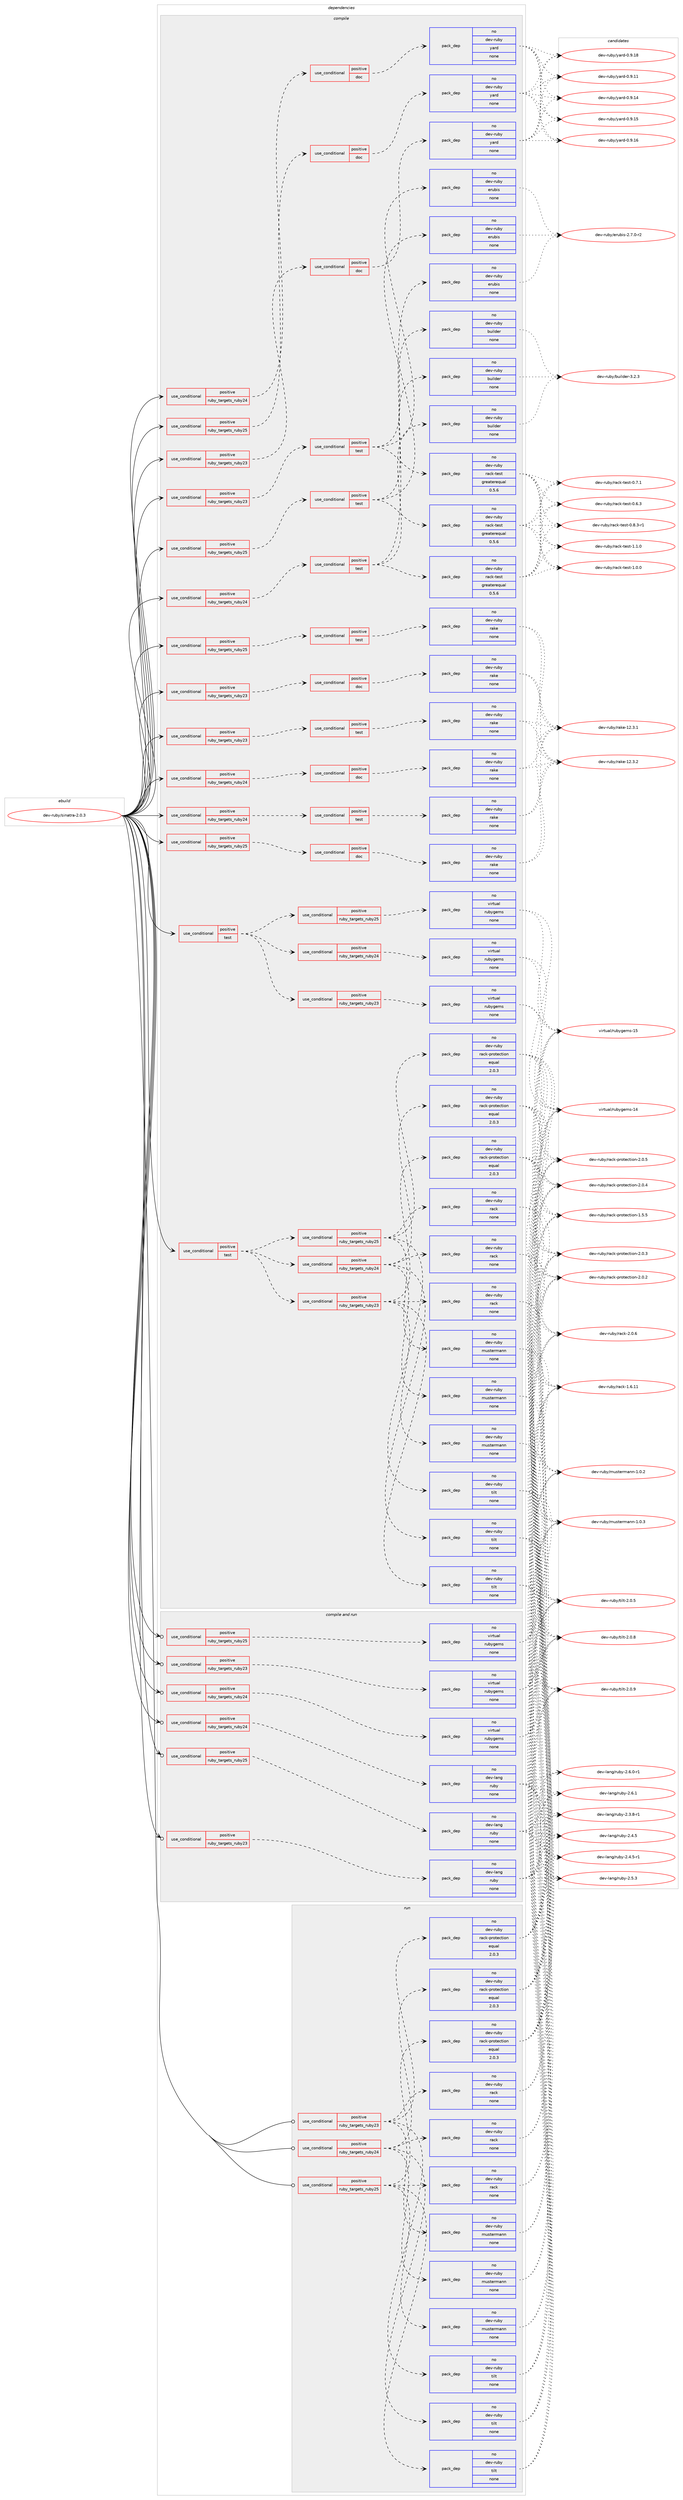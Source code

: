digraph prolog {

# *************
# Graph options
# *************

newrank=true;
concentrate=true;
compound=true;
graph [rankdir=LR,fontname=Helvetica,fontsize=10,ranksep=1.5];#, ranksep=2.5, nodesep=0.2];
edge  [arrowhead=vee];
node  [fontname=Helvetica,fontsize=10];

# **********
# The ebuild
# **********

subgraph cluster_leftcol {
color=gray;
rank=same;
label=<<i>ebuild</i>>;
id [label="dev-ruby/sinatra-2.0.3", color=red, width=4, href="../dev-ruby/sinatra-2.0.3.svg"];
}

# ****************
# The dependencies
# ****************

subgraph cluster_midcol {
color=gray;
label=<<i>dependencies</i>>;
subgraph cluster_compile {
fillcolor="#eeeeee";
style=filled;
label=<<i>compile</i>>;
subgraph cond418284 {
dependency1529619 [label=<<TABLE BORDER="0" CELLBORDER="1" CELLSPACING="0" CELLPADDING="4"><TR><TD ROWSPAN="3" CELLPADDING="10">use_conditional</TD></TR><TR><TD>positive</TD></TR><TR><TD>ruby_targets_ruby23</TD></TR></TABLE>>, shape=none, color=red];
subgraph cond418285 {
dependency1529620 [label=<<TABLE BORDER="0" CELLBORDER="1" CELLSPACING="0" CELLPADDING="4"><TR><TD ROWSPAN="3" CELLPADDING="10">use_conditional</TD></TR><TR><TD>positive</TD></TR><TR><TD>doc</TD></TR></TABLE>>, shape=none, color=red];
subgraph pack1087819 {
dependency1529621 [label=<<TABLE BORDER="0" CELLBORDER="1" CELLSPACING="0" CELLPADDING="4" WIDTH="220"><TR><TD ROWSPAN="6" CELLPADDING="30">pack_dep</TD></TR><TR><TD WIDTH="110">no</TD></TR><TR><TD>dev-ruby</TD></TR><TR><TD>rake</TD></TR><TR><TD>none</TD></TR><TR><TD></TD></TR></TABLE>>, shape=none, color=blue];
}
dependency1529620:e -> dependency1529621:w [weight=20,style="dashed",arrowhead="vee"];
}
dependency1529619:e -> dependency1529620:w [weight=20,style="dashed",arrowhead="vee"];
}
id:e -> dependency1529619:w [weight=20,style="solid",arrowhead="vee"];
subgraph cond418286 {
dependency1529622 [label=<<TABLE BORDER="0" CELLBORDER="1" CELLSPACING="0" CELLPADDING="4"><TR><TD ROWSPAN="3" CELLPADDING="10">use_conditional</TD></TR><TR><TD>positive</TD></TR><TR><TD>ruby_targets_ruby23</TD></TR></TABLE>>, shape=none, color=red];
subgraph cond418287 {
dependency1529623 [label=<<TABLE BORDER="0" CELLBORDER="1" CELLSPACING="0" CELLPADDING="4"><TR><TD ROWSPAN="3" CELLPADDING="10">use_conditional</TD></TR><TR><TD>positive</TD></TR><TR><TD>doc</TD></TR></TABLE>>, shape=none, color=red];
subgraph pack1087820 {
dependency1529624 [label=<<TABLE BORDER="0" CELLBORDER="1" CELLSPACING="0" CELLPADDING="4" WIDTH="220"><TR><TD ROWSPAN="6" CELLPADDING="30">pack_dep</TD></TR><TR><TD WIDTH="110">no</TD></TR><TR><TD>dev-ruby</TD></TR><TR><TD>yard</TD></TR><TR><TD>none</TD></TR><TR><TD></TD></TR></TABLE>>, shape=none, color=blue];
}
dependency1529623:e -> dependency1529624:w [weight=20,style="dashed",arrowhead="vee"];
}
dependency1529622:e -> dependency1529623:w [weight=20,style="dashed",arrowhead="vee"];
}
id:e -> dependency1529622:w [weight=20,style="solid",arrowhead="vee"];
subgraph cond418288 {
dependency1529625 [label=<<TABLE BORDER="0" CELLBORDER="1" CELLSPACING="0" CELLPADDING="4"><TR><TD ROWSPAN="3" CELLPADDING="10">use_conditional</TD></TR><TR><TD>positive</TD></TR><TR><TD>ruby_targets_ruby23</TD></TR></TABLE>>, shape=none, color=red];
subgraph cond418289 {
dependency1529626 [label=<<TABLE BORDER="0" CELLBORDER="1" CELLSPACING="0" CELLPADDING="4"><TR><TD ROWSPAN="3" CELLPADDING="10">use_conditional</TD></TR><TR><TD>positive</TD></TR><TR><TD>test</TD></TR></TABLE>>, shape=none, color=red];
subgraph pack1087821 {
dependency1529627 [label=<<TABLE BORDER="0" CELLBORDER="1" CELLSPACING="0" CELLPADDING="4" WIDTH="220"><TR><TD ROWSPAN="6" CELLPADDING="30">pack_dep</TD></TR><TR><TD WIDTH="110">no</TD></TR><TR><TD>dev-ruby</TD></TR><TR><TD>rack-test</TD></TR><TR><TD>greaterequal</TD></TR><TR><TD>0.5.6</TD></TR></TABLE>>, shape=none, color=blue];
}
dependency1529626:e -> dependency1529627:w [weight=20,style="dashed",arrowhead="vee"];
subgraph pack1087822 {
dependency1529628 [label=<<TABLE BORDER="0" CELLBORDER="1" CELLSPACING="0" CELLPADDING="4" WIDTH="220"><TR><TD ROWSPAN="6" CELLPADDING="30">pack_dep</TD></TR><TR><TD WIDTH="110">no</TD></TR><TR><TD>dev-ruby</TD></TR><TR><TD>erubis</TD></TR><TR><TD>none</TD></TR><TR><TD></TD></TR></TABLE>>, shape=none, color=blue];
}
dependency1529626:e -> dependency1529628:w [weight=20,style="dashed",arrowhead="vee"];
subgraph pack1087823 {
dependency1529629 [label=<<TABLE BORDER="0" CELLBORDER="1" CELLSPACING="0" CELLPADDING="4" WIDTH="220"><TR><TD ROWSPAN="6" CELLPADDING="30">pack_dep</TD></TR><TR><TD WIDTH="110">no</TD></TR><TR><TD>dev-ruby</TD></TR><TR><TD>builder</TD></TR><TR><TD>none</TD></TR><TR><TD></TD></TR></TABLE>>, shape=none, color=blue];
}
dependency1529626:e -> dependency1529629:w [weight=20,style="dashed",arrowhead="vee"];
}
dependency1529625:e -> dependency1529626:w [weight=20,style="dashed",arrowhead="vee"];
}
id:e -> dependency1529625:w [weight=20,style="solid",arrowhead="vee"];
subgraph cond418290 {
dependency1529630 [label=<<TABLE BORDER="0" CELLBORDER="1" CELLSPACING="0" CELLPADDING="4"><TR><TD ROWSPAN="3" CELLPADDING="10">use_conditional</TD></TR><TR><TD>positive</TD></TR><TR><TD>ruby_targets_ruby23</TD></TR></TABLE>>, shape=none, color=red];
subgraph cond418291 {
dependency1529631 [label=<<TABLE BORDER="0" CELLBORDER="1" CELLSPACING="0" CELLPADDING="4"><TR><TD ROWSPAN="3" CELLPADDING="10">use_conditional</TD></TR><TR><TD>positive</TD></TR><TR><TD>test</TD></TR></TABLE>>, shape=none, color=red];
subgraph pack1087824 {
dependency1529632 [label=<<TABLE BORDER="0" CELLBORDER="1" CELLSPACING="0" CELLPADDING="4" WIDTH="220"><TR><TD ROWSPAN="6" CELLPADDING="30">pack_dep</TD></TR><TR><TD WIDTH="110">no</TD></TR><TR><TD>dev-ruby</TD></TR><TR><TD>rake</TD></TR><TR><TD>none</TD></TR><TR><TD></TD></TR></TABLE>>, shape=none, color=blue];
}
dependency1529631:e -> dependency1529632:w [weight=20,style="dashed",arrowhead="vee"];
}
dependency1529630:e -> dependency1529631:w [weight=20,style="dashed",arrowhead="vee"];
}
id:e -> dependency1529630:w [weight=20,style="solid",arrowhead="vee"];
subgraph cond418292 {
dependency1529633 [label=<<TABLE BORDER="0" CELLBORDER="1" CELLSPACING="0" CELLPADDING="4"><TR><TD ROWSPAN="3" CELLPADDING="10">use_conditional</TD></TR><TR><TD>positive</TD></TR><TR><TD>ruby_targets_ruby24</TD></TR></TABLE>>, shape=none, color=red];
subgraph cond418293 {
dependency1529634 [label=<<TABLE BORDER="0" CELLBORDER="1" CELLSPACING="0" CELLPADDING="4"><TR><TD ROWSPAN="3" CELLPADDING="10">use_conditional</TD></TR><TR><TD>positive</TD></TR><TR><TD>doc</TD></TR></TABLE>>, shape=none, color=red];
subgraph pack1087825 {
dependency1529635 [label=<<TABLE BORDER="0" CELLBORDER="1" CELLSPACING="0" CELLPADDING="4" WIDTH="220"><TR><TD ROWSPAN="6" CELLPADDING="30">pack_dep</TD></TR><TR><TD WIDTH="110">no</TD></TR><TR><TD>dev-ruby</TD></TR><TR><TD>rake</TD></TR><TR><TD>none</TD></TR><TR><TD></TD></TR></TABLE>>, shape=none, color=blue];
}
dependency1529634:e -> dependency1529635:w [weight=20,style="dashed",arrowhead="vee"];
}
dependency1529633:e -> dependency1529634:w [weight=20,style="dashed",arrowhead="vee"];
}
id:e -> dependency1529633:w [weight=20,style="solid",arrowhead="vee"];
subgraph cond418294 {
dependency1529636 [label=<<TABLE BORDER="0" CELLBORDER="1" CELLSPACING="0" CELLPADDING="4"><TR><TD ROWSPAN="3" CELLPADDING="10">use_conditional</TD></TR><TR><TD>positive</TD></TR><TR><TD>ruby_targets_ruby24</TD></TR></TABLE>>, shape=none, color=red];
subgraph cond418295 {
dependency1529637 [label=<<TABLE BORDER="0" CELLBORDER="1" CELLSPACING="0" CELLPADDING="4"><TR><TD ROWSPAN="3" CELLPADDING="10">use_conditional</TD></TR><TR><TD>positive</TD></TR><TR><TD>doc</TD></TR></TABLE>>, shape=none, color=red];
subgraph pack1087826 {
dependency1529638 [label=<<TABLE BORDER="0" CELLBORDER="1" CELLSPACING="0" CELLPADDING="4" WIDTH="220"><TR><TD ROWSPAN="6" CELLPADDING="30">pack_dep</TD></TR><TR><TD WIDTH="110">no</TD></TR><TR><TD>dev-ruby</TD></TR><TR><TD>yard</TD></TR><TR><TD>none</TD></TR><TR><TD></TD></TR></TABLE>>, shape=none, color=blue];
}
dependency1529637:e -> dependency1529638:w [weight=20,style="dashed",arrowhead="vee"];
}
dependency1529636:e -> dependency1529637:w [weight=20,style="dashed",arrowhead="vee"];
}
id:e -> dependency1529636:w [weight=20,style="solid",arrowhead="vee"];
subgraph cond418296 {
dependency1529639 [label=<<TABLE BORDER="0" CELLBORDER="1" CELLSPACING="0" CELLPADDING="4"><TR><TD ROWSPAN="3" CELLPADDING="10">use_conditional</TD></TR><TR><TD>positive</TD></TR><TR><TD>ruby_targets_ruby24</TD></TR></TABLE>>, shape=none, color=red];
subgraph cond418297 {
dependency1529640 [label=<<TABLE BORDER="0" CELLBORDER="1" CELLSPACING="0" CELLPADDING="4"><TR><TD ROWSPAN="3" CELLPADDING="10">use_conditional</TD></TR><TR><TD>positive</TD></TR><TR><TD>test</TD></TR></TABLE>>, shape=none, color=red];
subgraph pack1087827 {
dependency1529641 [label=<<TABLE BORDER="0" CELLBORDER="1" CELLSPACING="0" CELLPADDING="4" WIDTH="220"><TR><TD ROWSPAN="6" CELLPADDING="30">pack_dep</TD></TR><TR><TD WIDTH="110">no</TD></TR><TR><TD>dev-ruby</TD></TR><TR><TD>rack-test</TD></TR><TR><TD>greaterequal</TD></TR><TR><TD>0.5.6</TD></TR></TABLE>>, shape=none, color=blue];
}
dependency1529640:e -> dependency1529641:w [weight=20,style="dashed",arrowhead="vee"];
subgraph pack1087828 {
dependency1529642 [label=<<TABLE BORDER="0" CELLBORDER="1" CELLSPACING="0" CELLPADDING="4" WIDTH="220"><TR><TD ROWSPAN="6" CELLPADDING="30">pack_dep</TD></TR><TR><TD WIDTH="110">no</TD></TR><TR><TD>dev-ruby</TD></TR><TR><TD>erubis</TD></TR><TR><TD>none</TD></TR><TR><TD></TD></TR></TABLE>>, shape=none, color=blue];
}
dependency1529640:e -> dependency1529642:w [weight=20,style="dashed",arrowhead="vee"];
subgraph pack1087829 {
dependency1529643 [label=<<TABLE BORDER="0" CELLBORDER="1" CELLSPACING="0" CELLPADDING="4" WIDTH="220"><TR><TD ROWSPAN="6" CELLPADDING="30">pack_dep</TD></TR><TR><TD WIDTH="110">no</TD></TR><TR><TD>dev-ruby</TD></TR><TR><TD>builder</TD></TR><TR><TD>none</TD></TR><TR><TD></TD></TR></TABLE>>, shape=none, color=blue];
}
dependency1529640:e -> dependency1529643:w [weight=20,style="dashed",arrowhead="vee"];
}
dependency1529639:e -> dependency1529640:w [weight=20,style="dashed",arrowhead="vee"];
}
id:e -> dependency1529639:w [weight=20,style="solid",arrowhead="vee"];
subgraph cond418298 {
dependency1529644 [label=<<TABLE BORDER="0" CELLBORDER="1" CELLSPACING="0" CELLPADDING="4"><TR><TD ROWSPAN="3" CELLPADDING="10">use_conditional</TD></TR><TR><TD>positive</TD></TR><TR><TD>ruby_targets_ruby24</TD></TR></TABLE>>, shape=none, color=red];
subgraph cond418299 {
dependency1529645 [label=<<TABLE BORDER="0" CELLBORDER="1" CELLSPACING="0" CELLPADDING="4"><TR><TD ROWSPAN="3" CELLPADDING="10">use_conditional</TD></TR><TR><TD>positive</TD></TR><TR><TD>test</TD></TR></TABLE>>, shape=none, color=red];
subgraph pack1087830 {
dependency1529646 [label=<<TABLE BORDER="0" CELLBORDER="1" CELLSPACING="0" CELLPADDING="4" WIDTH="220"><TR><TD ROWSPAN="6" CELLPADDING="30">pack_dep</TD></TR><TR><TD WIDTH="110">no</TD></TR><TR><TD>dev-ruby</TD></TR><TR><TD>rake</TD></TR><TR><TD>none</TD></TR><TR><TD></TD></TR></TABLE>>, shape=none, color=blue];
}
dependency1529645:e -> dependency1529646:w [weight=20,style="dashed",arrowhead="vee"];
}
dependency1529644:e -> dependency1529645:w [weight=20,style="dashed",arrowhead="vee"];
}
id:e -> dependency1529644:w [weight=20,style="solid",arrowhead="vee"];
subgraph cond418300 {
dependency1529647 [label=<<TABLE BORDER="0" CELLBORDER="1" CELLSPACING="0" CELLPADDING="4"><TR><TD ROWSPAN="3" CELLPADDING="10">use_conditional</TD></TR><TR><TD>positive</TD></TR><TR><TD>ruby_targets_ruby25</TD></TR></TABLE>>, shape=none, color=red];
subgraph cond418301 {
dependency1529648 [label=<<TABLE BORDER="0" CELLBORDER="1" CELLSPACING="0" CELLPADDING="4"><TR><TD ROWSPAN="3" CELLPADDING="10">use_conditional</TD></TR><TR><TD>positive</TD></TR><TR><TD>doc</TD></TR></TABLE>>, shape=none, color=red];
subgraph pack1087831 {
dependency1529649 [label=<<TABLE BORDER="0" CELLBORDER="1" CELLSPACING="0" CELLPADDING="4" WIDTH="220"><TR><TD ROWSPAN="6" CELLPADDING="30">pack_dep</TD></TR><TR><TD WIDTH="110">no</TD></TR><TR><TD>dev-ruby</TD></TR><TR><TD>rake</TD></TR><TR><TD>none</TD></TR><TR><TD></TD></TR></TABLE>>, shape=none, color=blue];
}
dependency1529648:e -> dependency1529649:w [weight=20,style="dashed",arrowhead="vee"];
}
dependency1529647:e -> dependency1529648:w [weight=20,style="dashed",arrowhead="vee"];
}
id:e -> dependency1529647:w [weight=20,style="solid",arrowhead="vee"];
subgraph cond418302 {
dependency1529650 [label=<<TABLE BORDER="0" CELLBORDER="1" CELLSPACING="0" CELLPADDING="4"><TR><TD ROWSPAN="3" CELLPADDING="10">use_conditional</TD></TR><TR><TD>positive</TD></TR><TR><TD>ruby_targets_ruby25</TD></TR></TABLE>>, shape=none, color=red];
subgraph cond418303 {
dependency1529651 [label=<<TABLE BORDER="0" CELLBORDER="1" CELLSPACING="0" CELLPADDING="4"><TR><TD ROWSPAN="3" CELLPADDING="10">use_conditional</TD></TR><TR><TD>positive</TD></TR><TR><TD>doc</TD></TR></TABLE>>, shape=none, color=red];
subgraph pack1087832 {
dependency1529652 [label=<<TABLE BORDER="0" CELLBORDER="1" CELLSPACING="0" CELLPADDING="4" WIDTH="220"><TR><TD ROWSPAN="6" CELLPADDING="30">pack_dep</TD></TR><TR><TD WIDTH="110">no</TD></TR><TR><TD>dev-ruby</TD></TR><TR><TD>yard</TD></TR><TR><TD>none</TD></TR><TR><TD></TD></TR></TABLE>>, shape=none, color=blue];
}
dependency1529651:e -> dependency1529652:w [weight=20,style="dashed",arrowhead="vee"];
}
dependency1529650:e -> dependency1529651:w [weight=20,style="dashed",arrowhead="vee"];
}
id:e -> dependency1529650:w [weight=20,style="solid",arrowhead="vee"];
subgraph cond418304 {
dependency1529653 [label=<<TABLE BORDER="0" CELLBORDER="1" CELLSPACING="0" CELLPADDING="4"><TR><TD ROWSPAN="3" CELLPADDING="10">use_conditional</TD></TR><TR><TD>positive</TD></TR><TR><TD>ruby_targets_ruby25</TD></TR></TABLE>>, shape=none, color=red];
subgraph cond418305 {
dependency1529654 [label=<<TABLE BORDER="0" CELLBORDER="1" CELLSPACING="0" CELLPADDING="4"><TR><TD ROWSPAN="3" CELLPADDING="10">use_conditional</TD></TR><TR><TD>positive</TD></TR><TR><TD>test</TD></TR></TABLE>>, shape=none, color=red];
subgraph pack1087833 {
dependency1529655 [label=<<TABLE BORDER="0" CELLBORDER="1" CELLSPACING="0" CELLPADDING="4" WIDTH="220"><TR><TD ROWSPAN="6" CELLPADDING="30">pack_dep</TD></TR><TR><TD WIDTH="110">no</TD></TR><TR><TD>dev-ruby</TD></TR><TR><TD>rack-test</TD></TR><TR><TD>greaterequal</TD></TR><TR><TD>0.5.6</TD></TR></TABLE>>, shape=none, color=blue];
}
dependency1529654:e -> dependency1529655:w [weight=20,style="dashed",arrowhead="vee"];
subgraph pack1087834 {
dependency1529656 [label=<<TABLE BORDER="0" CELLBORDER="1" CELLSPACING="0" CELLPADDING="4" WIDTH="220"><TR><TD ROWSPAN="6" CELLPADDING="30">pack_dep</TD></TR><TR><TD WIDTH="110">no</TD></TR><TR><TD>dev-ruby</TD></TR><TR><TD>erubis</TD></TR><TR><TD>none</TD></TR><TR><TD></TD></TR></TABLE>>, shape=none, color=blue];
}
dependency1529654:e -> dependency1529656:w [weight=20,style="dashed",arrowhead="vee"];
subgraph pack1087835 {
dependency1529657 [label=<<TABLE BORDER="0" CELLBORDER="1" CELLSPACING="0" CELLPADDING="4" WIDTH="220"><TR><TD ROWSPAN="6" CELLPADDING="30">pack_dep</TD></TR><TR><TD WIDTH="110">no</TD></TR><TR><TD>dev-ruby</TD></TR><TR><TD>builder</TD></TR><TR><TD>none</TD></TR><TR><TD></TD></TR></TABLE>>, shape=none, color=blue];
}
dependency1529654:e -> dependency1529657:w [weight=20,style="dashed",arrowhead="vee"];
}
dependency1529653:e -> dependency1529654:w [weight=20,style="dashed",arrowhead="vee"];
}
id:e -> dependency1529653:w [weight=20,style="solid",arrowhead="vee"];
subgraph cond418306 {
dependency1529658 [label=<<TABLE BORDER="0" CELLBORDER="1" CELLSPACING="0" CELLPADDING="4"><TR><TD ROWSPAN="3" CELLPADDING="10">use_conditional</TD></TR><TR><TD>positive</TD></TR><TR><TD>ruby_targets_ruby25</TD></TR></TABLE>>, shape=none, color=red];
subgraph cond418307 {
dependency1529659 [label=<<TABLE BORDER="0" CELLBORDER="1" CELLSPACING="0" CELLPADDING="4"><TR><TD ROWSPAN="3" CELLPADDING="10">use_conditional</TD></TR><TR><TD>positive</TD></TR><TR><TD>test</TD></TR></TABLE>>, shape=none, color=red];
subgraph pack1087836 {
dependency1529660 [label=<<TABLE BORDER="0" CELLBORDER="1" CELLSPACING="0" CELLPADDING="4" WIDTH="220"><TR><TD ROWSPAN="6" CELLPADDING="30">pack_dep</TD></TR><TR><TD WIDTH="110">no</TD></TR><TR><TD>dev-ruby</TD></TR><TR><TD>rake</TD></TR><TR><TD>none</TD></TR><TR><TD></TD></TR></TABLE>>, shape=none, color=blue];
}
dependency1529659:e -> dependency1529660:w [weight=20,style="dashed",arrowhead="vee"];
}
dependency1529658:e -> dependency1529659:w [weight=20,style="dashed",arrowhead="vee"];
}
id:e -> dependency1529658:w [weight=20,style="solid",arrowhead="vee"];
subgraph cond418308 {
dependency1529661 [label=<<TABLE BORDER="0" CELLBORDER="1" CELLSPACING="0" CELLPADDING="4"><TR><TD ROWSPAN="3" CELLPADDING="10">use_conditional</TD></TR><TR><TD>positive</TD></TR><TR><TD>test</TD></TR></TABLE>>, shape=none, color=red];
subgraph cond418309 {
dependency1529662 [label=<<TABLE BORDER="0" CELLBORDER="1" CELLSPACING="0" CELLPADDING="4"><TR><TD ROWSPAN="3" CELLPADDING="10">use_conditional</TD></TR><TR><TD>positive</TD></TR><TR><TD>ruby_targets_ruby23</TD></TR></TABLE>>, shape=none, color=red];
subgraph pack1087837 {
dependency1529663 [label=<<TABLE BORDER="0" CELLBORDER="1" CELLSPACING="0" CELLPADDING="4" WIDTH="220"><TR><TD ROWSPAN="6" CELLPADDING="30">pack_dep</TD></TR><TR><TD WIDTH="110">no</TD></TR><TR><TD>dev-ruby</TD></TR><TR><TD>mustermann</TD></TR><TR><TD>none</TD></TR><TR><TD></TD></TR></TABLE>>, shape=none, color=blue];
}
dependency1529662:e -> dependency1529663:w [weight=20,style="dashed",arrowhead="vee"];
subgraph pack1087838 {
dependency1529664 [label=<<TABLE BORDER="0" CELLBORDER="1" CELLSPACING="0" CELLPADDING="4" WIDTH="220"><TR><TD ROWSPAN="6" CELLPADDING="30">pack_dep</TD></TR><TR><TD WIDTH="110">no</TD></TR><TR><TD>dev-ruby</TD></TR><TR><TD>rack</TD></TR><TR><TD>none</TD></TR><TR><TD></TD></TR></TABLE>>, shape=none, color=blue];
}
dependency1529662:e -> dependency1529664:w [weight=20,style="dashed",arrowhead="vee"];
subgraph pack1087839 {
dependency1529665 [label=<<TABLE BORDER="0" CELLBORDER="1" CELLSPACING="0" CELLPADDING="4" WIDTH="220"><TR><TD ROWSPAN="6" CELLPADDING="30">pack_dep</TD></TR><TR><TD WIDTH="110">no</TD></TR><TR><TD>dev-ruby</TD></TR><TR><TD>rack-protection</TD></TR><TR><TD>equal</TD></TR><TR><TD>2.0.3</TD></TR></TABLE>>, shape=none, color=blue];
}
dependency1529662:e -> dependency1529665:w [weight=20,style="dashed",arrowhead="vee"];
subgraph pack1087840 {
dependency1529666 [label=<<TABLE BORDER="0" CELLBORDER="1" CELLSPACING="0" CELLPADDING="4" WIDTH="220"><TR><TD ROWSPAN="6" CELLPADDING="30">pack_dep</TD></TR><TR><TD WIDTH="110">no</TD></TR><TR><TD>dev-ruby</TD></TR><TR><TD>tilt</TD></TR><TR><TD>none</TD></TR><TR><TD></TD></TR></TABLE>>, shape=none, color=blue];
}
dependency1529662:e -> dependency1529666:w [weight=20,style="dashed",arrowhead="vee"];
}
dependency1529661:e -> dependency1529662:w [weight=20,style="dashed",arrowhead="vee"];
subgraph cond418310 {
dependency1529667 [label=<<TABLE BORDER="0" CELLBORDER="1" CELLSPACING="0" CELLPADDING="4"><TR><TD ROWSPAN="3" CELLPADDING="10">use_conditional</TD></TR><TR><TD>positive</TD></TR><TR><TD>ruby_targets_ruby24</TD></TR></TABLE>>, shape=none, color=red];
subgraph pack1087841 {
dependency1529668 [label=<<TABLE BORDER="0" CELLBORDER="1" CELLSPACING="0" CELLPADDING="4" WIDTH="220"><TR><TD ROWSPAN="6" CELLPADDING="30">pack_dep</TD></TR><TR><TD WIDTH="110">no</TD></TR><TR><TD>dev-ruby</TD></TR><TR><TD>mustermann</TD></TR><TR><TD>none</TD></TR><TR><TD></TD></TR></TABLE>>, shape=none, color=blue];
}
dependency1529667:e -> dependency1529668:w [weight=20,style="dashed",arrowhead="vee"];
subgraph pack1087842 {
dependency1529669 [label=<<TABLE BORDER="0" CELLBORDER="1" CELLSPACING="0" CELLPADDING="4" WIDTH="220"><TR><TD ROWSPAN="6" CELLPADDING="30">pack_dep</TD></TR><TR><TD WIDTH="110">no</TD></TR><TR><TD>dev-ruby</TD></TR><TR><TD>rack</TD></TR><TR><TD>none</TD></TR><TR><TD></TD></TR></TABLE>>, shape=none, color=blue];
}
dependency1529667:e -> dependency1529669:w [weight=20,style="dashed",arrowhead="vee"];
subgraph pack1087843 {
dependency1529670 [label=<<TABLE BORDER="0" CELLBORDER="1" CELLSPACING="0" CELLPADDING="4" WIDTH="220"><TR><TD ROWSPAN="6" CELLPADDING="30">pack_dep</TD></TR><TR><TD WIDTH="110">no</TD></TR><TR><TD>dev-ruby</TD></TR><TR><TD>rack-protection</TD></TR><TR><TD>equal</TD></TR><TR><TD>2.0.3</TD></TR></TABLE>>, shape=none, color=blue];
}
dependency1529667:e -> dependency1529670:w [weight=20,style="dashed",arrowhead="vee"];
subgraph pack1087844 {
dependency1529671 [label=<<TABLE BORDER="0" CELLBORDER="1" CELLSPACING="0" CELLPADDING="4" WIDTH="220"><TR><TD ROWSPAN="6" CELLPADDING="30">pack_dep</TD></TR><TR><TD WIDTH="110">no</TD></TR><TR><TD>dev-ruby</TD></TR><TR><TD>tilt</TD></TR><TR><TD>none</TD></TR><TR><TD></TD></TR></TABLE>>, shape=none, color=blue];
}
dependency1529667:e -> dependency1529671:w [weight=20,style="dashed",arrowhead="vee"];
}
dependency1529661:e -> dependency1529667:w [weight=20,style="dashed",arrowhead="vee"];
subgraph cond418311 {
dependency1529672 [label=<<TABLE BORDER="0" CELLBORDER="1" CELLSPACING="0" CELLPADDING="4"><TR><TD ROWSPAN="3" CELLPADDING="10">use_conditional</TD></TR><TR><TD>positive</TD></TR><TR><TD>ruby_targets_ruby25</TD></TR></TABLE>>, shape=none, color=red];
subgraph pack1087845 {
dependency1529673 [label=<<TABLE BORDER="0" CELLBORDER="1" CELLSPACING="0" CELLPADDING="4" WIDTH="220"><TR><TD ROWSPAN="6" CELLPADDING="30">pack_dep</TD></TR><TR><TD WIDTH="110">no</TD></TR><TR><TD>dev-ruby</TD></TR><TR><TD>mustermann</TD></TR><TR><TD>none</TD></TR><TR><TD></TD></TR></TABLE>>, shape=none, color=blue];
}
dependency1529672:e -> dependency1529673:w [weight=20,style="dashed",arrowhead="vee"];
subgraph pack1087846 {
dependency1529674 [label=<<TABLE BORDER="0" CELLBORDER="1" CELLSPACING="0" CELLPADDING="4" WIDTH="220"><TR><TD ROWSPAN="6" CELLPADDING="30">pack_dep</TD></TR><TR><TD WIDTH="110">no</TD></TR><TR><TD>dev-ruby</TD></TR><TR><TD>rack</TD></TR><TR><TD>none</TD></TR><TR><TD></TD></TR></TABLE>>, shape=none, color=blue];
}
dependency1529672:e -> dependency1529674:w [weight=20,style="dashed",arrowhead="vee"];
subgraph pack1087847 {
dependency1529675 [label=<<TABLE BORDER="0" CELLBORDER="1" CELLSPACING="0" CELLPADDING="4" WIDTH="220"><TR><TD ROWSPAN="6" CELLPADDING="30">pack_dep</TD></TR><TR><TD WIDTH="110">no</TD></TR><TR><TD>dev-ruby</TD></TR><TR><TD>rack-protection</TD></TR><TR><TD>equal</TD></TR><TR><TD>2.0.3</TD></TR></TABLE>>, shape=none, color=blue];
}
dependency1529672:e -> dependency1529675:w [weight=20,style="dashed",arrowhead="vee"];
subgraph pack1087848 {
dependency1529676 [label=<<TABLE BORDER="0" CELLBORDER="1" CELLSPACING="0" CELLPADDING="4" WIDTH="220"><TR><TD ROWSPAN="6" CELLPADDING="30">pack_dep</TD></TR><TR><TD WIDTH="110">no</TD></TR><TR><TD>dev-ruby</TD></TR><TR><TD>tilt</TD></TR><TR><TD>none</TD></TR><TR><TD></TD></TR></TABLE>>, shape=none, color=blue];
}
dependency1529672:e -> dependency1529676:w [weight=20,style="dashed",arrowhead="vee"];
}
dependency1529661:e -> dependency1529672:w [weight=20,style="dashed",arrowhead="vee"];
}
id:e -> dependency1529661:w [weight=20,style="solid",arrowhead="vee"];
subgraph cond418312 {
dependency1529677 [label=<<TABLE BORDER="0" CELLBORDER="1" CELLSPACING="0" CELLPADDING="4"><TR><TD ROWSPAN="3" CELLPADDING="10">use_conditional</TD></TR><TR><TD>positive</TD></TR><TR><TD>test</TD></TR></TABLE>>, shape=none, color=red];
subgraph cond418313 {
dependency1529678 [label=<<TABLE BORDER="0" CELLBORDER="1" CELLSPACING="0" CELLPADDING="4"><TR><TD ROWSPAN="3" CELLPADDING="10">use_conditional</TD></TR><TR><TD>positive</TD></TR><TR><TD>ruby_targets_ruby23</TD></TR></TABLE>>, shape=none, color=red];
subgraph pack1087849 {
dependency1529679 [label=<<TABLE BORDER="0" CELLBORDER="1" CELLSPACING="0" CELLPADDING="4" WIDTH="220"><TR><TD ROWSPAN="6" CELLPADDING="30">pack_dep</TD></TR><TR><TD WIDTH="110">no</TD></TR><TR><TD>virtual</TD></TR><TR><TD>rubygems</TD></TR><TR><TD>none</TD></TR><TR><TD></TD></TR></TABLE>>, shape=none, color=blue];
}
dependency1529678:e -> dependency1529679:w [weight=20,style="dashed",arrowhead="vee"];
}
dependency1529677:e -> dependency1529678:w [weight=20,style="dashed",arrowhead="vee"];
subgraph cond418314 {
dependency1529680 [label=<<TABLE BORDER="0" CELLBORDER="1" CELLSPACING="0" CELLPADDING="4"><TR><TD ROWSPAN="3" CELLPADDING="10">use_conditional</TD></TR><TR><TD>positive</TD></TR><TR><TD>ruby_targets_ruby24</TD></TR></TABLE>>, shape=none, color=red];
subgraph pack1087850 {
dependency1529681 [label=<<TABLE BORDER="0" CELLBORDER="1" CELLSPACING="0" CELLPADDING="4" WIDTH="220"><TR><TD ROWSPAN="6" CELLPADDING="30">pack_dep</TD></TR><TR><TD WIDTH="110">no</TD></TR><TR><TD>virtual</TD></TR><TR><TD>rubygems</TD></TR><TR><TD>none</TD></TR><TR><TD></TD></TR></TABLE>>, shape=none, color=blue];
}
dependency1529680:e -> dependency1529681:w [weight=20,style="dashed",arrowhead="vee"];
}
dependency1529677:e -> dependency1529680:w [weight=20,style="dashed",arrowhead="vee"];
subgraph cond418315 {
dependency1529682 [label=<<TABLE BORDER="0" CELLBORDER="1" CELLSPACING="0" CELLPADDING="4"><TR><TD ROWSPAN="3" CELLPADDING="10">use_conditional</TD></TR><TR><TD>positive</TD></TR><TR><TD>ruby_targets_ruby25</TD></TR></TABLE>>, shape=none, color=red];
subgraph pack1087851 {
dependency1529683 [label=<<TABLE BORDER="0" CELLBORDER="1" CELLSPACING="0" CELLPADDING="4" WIDTH="220"><TR><TD ROWSPAN="6" CELLPADDING="30">pack_dep</TD></TR><TR><TD WIDTH="110">no</TD></TR><TR><TD>virtual</TD></TR><TR><TD>rubygems</TD></TR><TR><TD>none</TD></TR><TR><TD></TD></TR></TABLE>>, shape=none, color=blue];
}
dependency1529682:e -> dependency1529683:w [weight=20,style="dashed",arrowhead="vee"];
}
dependency1529677:e -> dependency1529682:w [weight=20,style="dashed",arrowhead="vee"];
}
id:e -> dependency1529677:w [weight=20,style="solid",arrowhead="vee"];
}
subgraph cluster_compileandrun {
fillcolor="#eeeeee";
style=filled;
label=<<i>compile and run</i>>;
subgraph cond418316 {
dependency1529684 [label=<<TABLE BORDER="0" CELLBORDER="1" CELLSPACING="0" CELLPADDING="4"><TR><TD ROWSPAN="3" CELLPADDING="10">use_conditional</TD></TR><TR><TD>positive</TD></TR><TR><TD>ruby_targets_ruby23</TD></TR></TABLE>>, shape=none, color=red];
subgraph pack1087852 {
dependency1529685 [label=<<TABLE BORDER="0" CELLBORDER="1" CELLSPACING="0" CELLPADDING="4" WIDTH="220"><TR><TD ROWSPAN="6" CELLPADDING="30">pack_dep</TD></TR><TR><TD WIDTH="110">no</TD></TR><TR><TD>dev-lang</TD></TR><TR><TD>ruby</TD></TR><TR><TD>none</TD></TR><TR><TD></TD></TR></TABLE>>, shape=none, color=blue];
}
dependency1529684:e -> dependency1529685:w [weight=20,style="dashed",arrowhead="vee"];
}
id:e -> dependency1529684:w [weight=20,style="solid",arrowhead="odotvee"];
subgraph cond418317 {
dependency1529686 [label=<<TABLE BORDER="0" CELLBORDER="1" CELLSPACING="0" CELLPADDING="4"><TR><TD ROWSPAN="3" CELLPADDING="10">use_conditional</TD></TR><TR><TD>positive</TD></TR><TR><TD>ruby_targets_ruby23</TD></TR></TABLE>>, shape=none, color=red];
subgraph pack1087853 {
dependency1529687 [label=<<TABLE BORDER="0" CELLBORDER="1" CELLSPACING="0" CELLPADDING="4" WIDTH="220"><TR><TD ROWSPAN="6" CELLPADDING="30">pack_dep</TD></TR><TR><TD WIDTH="110">no</TD></TR><TR><TD>virtual</TD></TR><TR><TD>rubygems</TD></TR><TR><TD>none</TD></TR><TR><TD></TD></TR></TABLE>>, shape=none, color=blue];
}
dependency1529686:e -> dependency1529687:w [weight=20,style="dashed",arrowhead="vee"];
}
id:e -> dependency1529686:w [weight=20,style="solid",arrowhead="odotvee"];
subgraph cond418318 {
dependency1529688 [label=<<TABLE BORDER="0" CELLBORDER="1" CELLSPACING="0" CELLPADDING="4"><TR><TD ROWSPAN="3" CELLPADDING="10">use_conditional</TD></TR><TR><TD>positive</TD></TR><TR><TD>ruby_targets_ruby24</TD></TR></TABLE>>, shape=none, color=red];
subgraph pack1087854 {
dependency1529689 [label=<<TABLE BORDER="0" CELLBORDER="1" CELLSPACING="0" CELLPADDING="4" WIDTH="220"><TR><TD ROWSPAN="6" CELLPADDING="30">pack_dep</TD></TR><TR><TD WIDTH="110">no</TD></TR><TR><TD>dev-lang</TD></TR><TR><TD>ruby</TD></TR><TR><TD>none</TD></TR><TR><TD></TD></TR></TABLE>>, shape=none, color=blue];
}
dependency1529688:e -> dependency1529689:w [weight=20,style="dashed",arrowhead="vee"];
}
id:e -> dependency1529688:w [weight=20,style="solid",arrowhead="odotvee"];
subgraph cond418319 {
dependency1529690 [label=<<TABLE BORDER="0" CELLBORDER="1" CELLSPACING="0" CELLPADDING="4"><TR><TD ROWSPAN="3" CELLPADDING="10">use_conditional</TD></TR><TR><TD>positive</TD></TR><TR><TD>ruby_targets_ruby24</TD></TR></TABLE>>, shape=none, color=red];
subgraph pack1087855 {
dependency1529691 [label=<<TABLE BORDER="0" CELLBORDER="1" CELLSPACING="0" CELLPADDING="4" WIDTH="220"><TR><TD ROWSPAN="6" CELLPADDING="30">pack_dep</TD></TR><TR><TD WIDTH="110">no</TD></TR><TR><TD>virtual</TD></TR><TR><TD>rubygems</TD></TR><TR><TD>none</TD></TR><TR><TD></TD></TR></TABLE>>, shape=none, color=blue];
}
dependency1529690:e -> dependency1529691:w [weight=20,style="dashed",arrowhead="vee"];
}
id:e -> dependency1529690:w [weight=20,style="solid",arrowhead="odotvee"];
subgraph cond418320 {
dependency1529692 [label=<<TABLE BORDER="0" CELLBORDER="1" CELLSPACING="0" CELLPADDING="4"><TR><TD ROWSPAN="3" CELLPADDING="10">use_conditional</TD></TR><TR><TD>positive</TD></TR><TR><TD>ruby_targets_ruby25</TD></TR></TABLE>>, shape=none, color=red];
subgraph pack1087856 {
dependency1529693 [label=<<TABLE BORDER="0" CELLBORDER="1" CELLSPACING="0" CELLPADDING="4" WIDTH="220"><TR><TD ROWSPAN="6" CELLPADDING="30">pack_dep</TD></TR><TR><TD WIDTH="110">no</TD></TR><TR><TD>dev-lang</TD></TR><TR><TD>ruby</TD></TR><TR><TD>none</TD></TR><TR><TD></TD></TR></TABLE>>, shape=none, color=blue];
}
dependency1529692:e -> dependency1529693:w [weight=20,style="dashed",arrowhead="vee"];
}
id:e -> dependency1529692:w [weight=20,style="solid",arrowhead="odotvee"];
subgraph cond418321 {
dependency1529694 [label=<<TABLE BORDER="0" CELLBORDER="1" CELLSPACING="0" CELLPADDING="4"><TR><TD ROWSPAN="3" CELLPADDING="10">use_conditional</TD></TR><TR><TD>positive</TD></TR><TR><TD>ruby_targets_ruby25</TD></TR></TABLE>>, shape=none, color=red];
subgraph pack1087857 {
dependency1529695 [label=<<TABLE BORDER="0" CELLBORDER="1" CELLSPACING="0" CELLPADDING="4" WIDTH="220"><TR><TD ROWSPAN="6" CELLPADDING="30">pack_dep</TD></TR><TR><TD WIDTH="110">no</TD></TR><TR><TD>virtual</TD></TR><TR><TD>rubygems</TD></TR><TR><TD>none</TD></TR><TR><TD></TD></TR></TABLE>>, shape=none, color=blue];
}
dependency1529694:e -> dependency1529695:w [weight=20,style="dashed",arrowhead="vee"];
}
id:e -> dependency1529694:w [weight=20,style="solid",arrowhead="odotvee"];
}
subgraph cluster_run {
fillcolor="#eeeeee";
style=filled;
label=<<i>run</i>>;
subgraph cond418322 {
dependency1529696 [label=<<TABLE BORDER="0" CELLBORDER="1" CELLSPACING="0" CELLPADDING="4"><TR><TD ROWSPAN="3" CELLPADDING="10">use_conditional</TD></TR><TR><TD>positive</TD></TR><TR><TD>ruby_targets_ruby23</TD></TR></TABLE>>, shape=none, color=red];
subgraph pack1087858 {
dependency1529697 [label=<<TABLE BORDER="0" CELLBORDER="1" CELLSPACING="0" CELLPADDING="4" WIDTH="220"><TR><TD ROWSPAN="6" CELLPADDING="30">pack_dep</TD></TR><TR><TD WIDTH="110">no</TD></TR><TR><TD>dev-ruby</TD></TR><TR><TD>mustermann</TD></TR><TR><TD>none</TD></TR><TR><TD></TD></TR></TABLE>>, shape=none, color=blue];
}
dependency1529696:e -> dependency1529697:w [weight=20,style="dashed",arrowhead="vee"];
subgraph pack1087859 {
dependency1529698 [label=<<TABLE BORDER="0" CELLBORDER="1" CELLSPACING="0" CELLPADDING="4" WIDTH="220"><TR><TD ROWSPAN="6" CELLPADDING="30">pack_dep</TD></TR><TR><TD WIDTH="110">no</TD></TR><TR><TD>dev-ruby</TD></TR><TR><TD>rack</TD></TR><TR><TD>none</TD></TR><TR><TD></TD></TR></TABLE>>, shape=none, color=blue];
}
dependency1529696:e -> dependency1529698:w [weight=20,style="dashed",arrowhead="vee"];
subgraph pack1087860 {
dependency1529699 [label=<<TABLE BORDER="0" CELLBORDER="1" CELLSPACING="0" CELLPADDING="4" WIDTH="220"><TR><TD ROWSPAN="6" CELLPADDING="30">pack_dep</TD></TR><TR><TD WIDTH="110">no</TD></TR><TR><TD>dev-ruby</TD></TR><TR><TD>rack-protection</TD></TR><TR><TD>equal</TD></TR><TR><TD>2.0.3</TD></TR></TABLE>>, shape=none, color=blue];
}
dependency1529696:e -> dependency1529699:w [weight=20,style="dashed",arrowhead="vee"];
subgraph pack1087861 {
dependency1529700 [label=<<TABLE BORDER="0" CELLBORDER="1" CELLSPACING="0" CELLPADDING="4" WIDTH="220"><TR><TD ROWSPAN="6" CELLPADDING="30">pack_dep</TD></TR><TR><TD WIDTH="110">no</TD></TR><TR><TD>dev-ruby</TD></TR><TR><TD>tilt</TD></TR><TR><TD>none</TD></TR><TR><TD></TD></TR></TABLE>>, shape=none, color=blue];
}
dependency1529696:e -> dependency1529700:w [weight=20,style="dashed",arrowhead="vee"];
}
id:e -> dependency1529696:w [weight=20,style="solid",arrowhead="odot"];
subgraph cond418323 {
dependency1529701 [label=<<TABLE BORDER="0" CELLBORDER="1" CELLSPACING="0" CELLPADDING="4"><TR><TD ROWSPAN="3" CELLPADDING="10">use_conditional</TD></TR><TR><TD>positive</TD></TR><TR><TD>ruby_targets_ruby24</TD></TR></TABLE>>, shape=none, color=red];
subgraph pack1087862 {
dependency1529702 [label=<<TABLE BORDER="0" CELLBORDER="1" CELLSPACING="0" CELLPADDING="4" WIDTH="220"><TR><TD ROWSPAN="6" CELLPADDING="30">pack_dep</TD></TR><TR><TD WIDTH="110">no</TD></TR><TR><TD>dev-ruby</TD></TR><TR><TD>mustermann</TD></TR><TR><TD>none</TD></TR><TR><TD></TD></TR></TABLE>>, shape=none, color=blue];
}
dependency1529701:e -> dependency1529702:w [weight=20,style="dashed",arrowhead="vee"];
subgraph pack1087863 {
dependency1529703 [label=<<TABLE BORDER="0" CELLBORDER="1" CELLSPACING="0" CELLPADDING="4" WIDTH="220"><TR><TD ROWSPAN="6" CELLPADDING="30">pack_dep</TD></TR><TR><TD WIDTH="110">no</TD></TR><TR><TD>dev-ruby</TD></TR><TR><TD>rack</TD></TR><TR><TD>none</TD></TR><TR><TD></TD></TR></TABLE>>, shape=none, color=blue];
}
dependency1529701:e -> dependency1529703:w [weight=20,style="dashed",arrowhead="vee"];
subgraph pack1087864 {
dependency1529704 [label=<<TABLE BORDER="0" CELLBORDER="1" CELLSPACING="0" CELLPADDING="4" WIDTH="220"><TR><TD ROWSPAN="6" CELLPADDING="30">pack_dep</TD></TR><TR><TD WIDTH="110">no</TD></TR><TR><TD>dev-ruby</TD></TR><TR><TD>rack-protection</TD></TR><TR><TD>equal</TD></TR><TR><TD>2.0.3</TD></TR></TABLE>>, shape=none, color=blue];
}
dependency1529701:e -> dependency1529704:w [weight=20,style="dashed",arrowhead="vee"];
subgraph pack1087865 {
dependency1529705 [label=<<TABLE BORDER="0" CELLBORDER="1" CELLSPACING="0" CELLPADDING="4" WIDTH="220"><TR><TD ROWSPAN="6" CELLPADDING="30">pack_dep</TD></TR><TR><TD WIDTH="110">no</TD></TR><TR><TD>dev-ruby</TD></TR><TR><TD>tilt</TD></TR><TR><TD>none</TD></TR><TR><TD></TD></TR></TABLE>>, shape=none, color=blue];
}
dependency1529701:e -> dependency1529705:w [weight=20,style="dashed",arrowhead="vee"];
}
id:e -> dependency1529701:w [weight=20,style="solid",arrowhead="odot"];
subgraph cond418324 {
dependency1529706 [label=<<TABLE BORDER="0" CELLBORDER="1" CELLSPACING="0" CELLPADDING="4"><TR><TD ROWSPAN="3" CELLPADDING="10">use_conditional</TD></TR><TR><TD>positive</TD></TR><TR><TD>ruby_targets_ruby25</TD></TR></TABLE>>, shape=none, color=red];
subgraph pack1087866 {
dependency1529707 [label=<<TABLE BORDER="0" CELLBORDER="1" CELLSPACING="0" CELLPADDING="4" WIDTH="220"><TR><TD ROWSPAN="6" CELLPADDING="30">pack_dep</TD></TR><TR><TD WIDTH="110">no</TD></TR><TR><TD>dev-ruby</TD></TR><TR><TD>mustermann</TD></TR><TR><TD>none</TD></TR><TR><TD></TD></TR></TABLE>>, shape=none, color=blue];
}
dependency1529706:e -> dependency1529707:w [weight=20,style="dashed",arrowhead="vee"];
subgraph pack1087867 {
dependency1529708 [label=<<TABLE BORDER="0" CELLBORDER="1" CELLSPACING="0" CELLPADDING="4" WIDTH="220"><TR><TD ROWSPAN="6" CELLPADDING="30">pack_dep</TD></TR><TR><TD WIDTH="110">no</TD></TR><TR><TD>dev-ruby</TD></TR><TR><TD>rack</TD></TR><TR><TD>none</TD></TR><TR><TD></TD></TR></TABLE>>, shape=none, color=blue];
}
dependency1529706:e -> dependency1529708:w [weight=20,style="dashed",arrowhead="vee"];
subgraph pack1087868 {
dependency1529709 [label=<<TABLE BORDER="0" CELLBORDER="1" CELLSPACING="0" CELLPADDING="4" WIDTH="220"><TR><TD ROWSPAN="6" CELLPADDING="30">pack_dep</TD></TR><TR><TD WIDTH="110">no</TD></TR><TR><TD>dev-ruby</TD></TR><TR><TD>rack-protection</TD></TR><TR><TD>equal</TD></TR><TR><TD>2.0.3</TD></TR></TABLE>>, shape=none, color=blue];
}
dependency1529706:e -> dependency1529709:w [weight=20,style="dashed",arrowhead="vee"];
subgraph pack1087869 {
dependency1529710 [label=<<TABLE BORDER="0" CELLBORDER="1" CELLSPACING="0" CELLPADDING="4" WIDTH="220"><TR><TD ROWSPAN="6" CELLPADDING="30">pack_dep</TD></TR><TR><TD WIDTH="110">no</TD></TR><TR><TD>dev-ruby</TD></TR><TR><TD>tilt</TD></TR><TR><TD>none</TD></TR><TR><TD></TD></TR></TABLE>>, shape=none, color=blue];
}
dependency1529706:e -> dependency1529710:w [weight=20,style="dashed",arrowhead="vee"];
}
id:e -> dependency1529706:w [weight=20,style="solid",arrowhead="odot"];
}
}

# **************
# The candidates
# **************

subgraph cluster_choices {
rank=same;
color=gray;
label=<<i>candidates</i>>;

subgraph choice1087819 {
color=black;
nodesep=1;
choice1001011184511411798121471149710710145495046514649 [label="dev-ruby/rake-12.3.1", color=red, width=4,href="../dev-ruby/rake-12.3.1.svg"];
choice1001011184511411798121471149710710145495046514650 [label="dev-ruby/rake-12.3.2", color=red, width=4,href="../dev-ruby/rake-12.3.2.svg"];
dependency1529621:e -> choice1001011184511411798121471149710710145495046514649:w [style=dotted,weight="100"];
dependency1529621:e -> choice1001011184511411798121471149710710145495046514650:w [style=dotted,weight="100"];
}
subgraph choice1087820 {
color=black;
nodesep=1;
choice1001011184511411798121471219711410045484657464949 [label="dev-ruby/yard-0.9.11", color=red, width=4,href="../dev-ruby/yard-0.9.11.svg"];
choice1001011184511411798121471219711410045484657464952 [label="dev-ruby/yard-0.9.14", color=red, width=4,href="../dev-ruby/yard-0.9.14.svg"];
choice1001011184511411798121471219711410045484657464953 [label="dev-ruby/yard-0.9.15", color=red, width=4,href="../dev-ruby/yard-0.9.15.svg"];
choice1001011184511411798121471219711410045484657464954 [label="dev-ruby/yard-0.9.16", color=red, width=4,href="../dev-ruby/yard-0.9.16.svg"];
choice1001011184511411798121471219711410045484657464956 [label="dev-ruby/yard-0.9.18", color=red, width=4,href="../dev-ruby/yard-0.9.18.svg"];
dependency1529624:e -> choice1001011184511411798121471219711410045484657464949:w [style=dotted,weight="100"];
dependency1529624:e -> choice1001011184511411798121471219711410045484657464952:w [style=dotted,weight="100"];
dependency1529624:e -> choice1001011184511411798121471219711410045484657464953:w [style=dotted,weight="100"];
dependency1529624:e -> choice1001011184511411798121471219711410045484657464954:w [style=dotted,weight="100"];
dependency1529624:e -> choice1001011184511411798121471219711410045484657464956:w [style=dotted,weight="100"];
}
subgraph choice1087821 {
color=black;
nodesep=1;
choice100101118451141179812147114979910745116101115116454846544651 [label="dev-ruby/rack-test-0.6.3", color=red, width=4,href="../dev-ruby/rack-test-0.6.3.svg"];
choice100101118451141179812147114979910745116101115116454846554649 [label="dev-ruby/rack-test-0.7.1", color=red, width=4,href="../dev-ruby/rack-test-0.7.1.svg"];
choice1001011184511411798121471149799107451161011151164548465646514511449 [label="dev-ruby/rack-test-0.8.3-r1", color=red, width=4,href="../dev-ruby/rack-test-0.8.3-r1.svg"];
choice100101118451141179812147114979910745116101115116454946484648 [label="dev-ruby/rack-test-1.0.0", color=red, width=4,href="../dev-ruby/rack-test-1.0.0.svg"];
choice100101118451141179812147114979910745116101115116454946494648 [label="dev-ruby/rack-test-1.1.0", color=red, width=4,href="../dev-ruby/rack-test-1.1.0.svg"];
dependency1529627:e -> choice100101118451141179812147114979910745116101115116454846544651:w [style=dotted,weight="100"];
dependency1529627:e -> choice100101118451141179812147114979910745116101115116454846554649:w [style=dotted,weight="100"];
dependency1529627:e -> choice1001011184511411798121471149799107451161011151164548465646514511449:w [style=dotted,weight="100"];
dependency1529627:e -> choice100101118451141179812147114979910745116101115116454946484648:w [style=dotted,weight="100"];
dependency1529627:e -> choice100101118451141179812147114979910745116101115116454946494648:w [style=dotted,weight="100"];
}
subgraph choice1087822 {
color=black;
nodesep=1;
choice100101118451141179812147101114117981051154550465546484511450 [label="dev-ruby/erubis-2.7.0-r2", color=red, width=4,href="../dev-ruby/erubis-2.7.0-r2.svg"];
dependency1529628:e -> choice100101118451141179812147101114117981051154550465546484511450:w [style=dotted,weight="100"];
}
subgraph choice1087823 {
color=black;
nodesep=1;
choice10010111845114117981214798117105108100101114455146504651 [label="dev-ruby/builder-3.2.3", color=red, width=4,href="../dev-ruby/builder-3.2.3.svg"];
dependency1529629:e -> choice10010111845114117981214798117105108100101114455146504651:w [style=dotted,weight="100"];
}
subgraph choice1087824 {
color=black;
nodesep=1;
choice1001011184511411798121471149710710145495046514649 [label="dev-ruby/rake-12.3.1", color=red, width=4,href="../dev-ruby/rake-12.3.1.svg"];
choice1001011184511411798121471149710710145495046514650 [label="dev-ruby/rake-12.3.2", color=red, width=4,href="../dev-ruby/rake-12.3.2.svg"];
dependency1529632:e -> choice1001011184511411798121471149710710145495046514649:w [style=dotted,weight="100"];
dependency1529632:e -> choice1001011184511411798121471149710710145495046514650:w [style=dotted,weight="100"];
}
subgraph choice1087825 {
color=black;
nodesep=1;
choice1001011184511411798121471149710710145495046514649 [label="dev-ruby/rake-12.3.1", color=red, width=4,href="../dev-ruby/rake-12.3.1.svg"];
choice1001011184511411798121471149710710145495046514650 [label="dev-ruby/rake-12.3.2", color=red, width=4,href="../dev-ruby/rake-12.3.2.svg"];
dependency1529635:e -> choice1001011184511411798121471149710710145495046514649:w [style=dotted,weight="100"];
dependency1529635:e -> choice1001011184511411798121471149710710145495046514650:w [style=dotted,weight="100"];
}
subgraph choice1087826 {
color=black;
nodesep=1;
choice1001011184511411798121471219711410045484657464949 [label="dev-ruby/yard-0.9.11", color=red, width=4,href="../dev-ruby/yard-0.9.11.svg"];
choice1001011184511411798121471219711410045484657464952 [label="dev-ruby/yard-0.9.14", color=red, width=4,href="../dev-ruby/yard-0.9.14.svg"];
choice1001011184511411798121471219711410045484657464953 [label="dev-ruby/yard-0.9.15", color=red, width=4,href="../dev-ruby/yard-0.9.15.svg"];
choice1001011184511411798121471219711410045484657464954 [label="dev-ruby/yard-0.9.16", color=red, width=4,href="../dev-ruby/yard-0.9.16.svg"];
choice1001011184511411798121471219711410045484657464956 [label="dev-ruby/yard-0.9.18", color=red, width=4,href="../dev-ruby/yard-0.9.18.svg"];
dependency1529638:e -> choice1001011184511411798121471219711410045484657464949:w [style=dotted,weight="100"];
dependency1529638:e -> choice1001011184511411798121471219711410045484657464952:w [style=dotted,weight="100"];
dependency1529638:e -> choice1001011184511411798121471219711410045484657464953:w [style=dotted,weight="100"];
dependency1529638:e -> choice1001011184511411798121471219711410045484657464954:w [style=dotted,weight="100"];
dependency1529638:e -> choice1001011184511411798121471219711410045484657464956:w [style=dotted,weight="100"];
}
subgraph choice1087827 {
color=black;
nodesep=1;
choice100101118451141179812147114979910745116101115116454846544651 [label="dev-ruby/rack-test-0.6.3", color=red, width=4,href="../dev-ruby/rack-test-0.6.3.svg"];
choice100101118451141179812147114979910745116101115116454846554649 [label="dev-ruby/rack-test-0.7.1", color=red, width=4,href="../dev-ruby/rack-test-0.7.1.svg"];
choice1001011184511411798121471149799107451161011151164548465646514511449 [label="dev-ruby/rack-test-0.8.3-r1", color=red, width=4,href="../dev-ruby/rack-test-0.8.3-r1.svg"];
choice100101118451141179812147114979910745116101115116454946484648 [label="dev-ruby/rack-test-1.0.0", color=red, width=4,href="../dev-ruby/rack-test-1.0.0.svg"];
choice100101118451141179812147114979910745116101115116454946494648 [label="dev-ruby/rack-test-1.1.0", color=red, width=4,href="../dev-ruby/rack-test-1.1.0.svg"];
dependency1529641:e -> choice100101118451141179812147114979910745116101115116454846544651:w [style=dotted,weight="100"];
dependency1529641:e -> choice100101118451141179812147114979910745116101115116454846554649:w [style=dotted,weight="100"];
dependency1529641:e -> choice1001011184511411798121471149799107451161011151164548465646514511449:w [style=dotted,weight="100"];
dependency1529641:e -> choice100101118451141179812147114979910745116101115116454946484648:w [style=dotted,weight="100"];
dependency1529641:e -> choice100101118451141179812147114979910745116101115116454946494648:w [style=dotted,weight="100"];
}
subgraph choice1087828 {
color=black;
nodesep=1;
choice100101118451141179812147101114117981051154550465546484511450 [label="dev-ruby/erubis-2.7.0-r2", color=red, width=4,href="../dev-ruby/erubis-2.7.0-r2.svg"];
dependency1529642:e -> choice100101118451141179812147101114117981051154550465546484511450:w [style=dotted,weight="100"];
}
subgraph choice1087829 {
color=black;
nodesep=1;
choice10010111845114117981214798117105108100101114455146504651 [label="dev-ruby/builder-3.2.3", color=red, width=4,href="../dev-ruby/builder-3.2.3.svg"];
dependency1529643:e -> choice10010111845114117981214798117105108100101114455146504651:w [style=dotted,weight="100"];
}
subgraph choice1087830 {
color=black;
nodesep=1;
choice1001011184511411798121471149710710145495046514649 [label="dev-ruby/rake-12.3.1", color=red, width=4,href="../dev-ruby/rake-12.3.1.svg"];
choice1001011184511411798121471149710710145495046514650 [label="dev-ruby/rake-12.3.2", color=red, width=4,href="../dev-ruby/rake-12.3.2.svg"];
dependency1529646:e -> choice1001011184511411798121471149710710145495046514649:w [style=dotted,weight="100"];
dependency1529646:e -> choice1001011184511411798121471149710710145495046514650:w [style=dotted,weight="100"];
}
subgraph choice1087831 {
color=black;
nodesep=1;
choice1001011184511411798121471149710710145495046514649 [label="dev-ruby/rake-12.3.1", color=red, width=4,href="../dev-ruby/rake-12.3.1.svg"];
choice1001011184511411798121471149710710145495046514650 [label="dev-ruby/rake-12.3.2", color=red, width=4,href="../dev-ruby/rake-12.3.2.svg"];
dependency1529649:e -> choice1001011184511411798121471149710710145495046514649:w [style=dotted,weight="100"];
dependency1529649:e -> choice1001011184511411798121471149710710145495046514650:w [style=dotted,weight="100"];
}
subgraph choice1087832 {
color=black;
nodesep=1;
choice1001011184511411798121471219711410045484657464949 [label="dev-ruby/yard-0.9.11", color=red, width=4,href="../dev-ruby/yard-0.9.11.svg"];
choice1001011184511411798121471219711410045484657464952 [label="dev-ruby/yard-0.9.14", color=red, width=4,href="../dev-ruby/yard-0.9.14.svg"];
choice1001011184511411798121471219711410045484657464953 [label="dev-ruby/yard-0.9.15", color=red, width=4,href="../dev-ruby/yard-0.9.15.svg"];
choice1001011184511411798121471219711410045484657464954 [label="dev-ruby/yard-0.9.16", color=red, width=4,href="../dev-ruby/yard-0.9.16.svg"];
choice1001011184511411798121471219711410045484657464956 [label="dev-ruby/yard-0.9.18", color=red, width=4,href="../dev-ruby/yard-0.9.18.svg"];
dependency1529652:e -> choice1001011184511411798121471219711410045484657464949:w [style=dotted,weight="100"];
dependency1529652:e -> choice1001011184511411798121471219711410045484657464952:w [style=dotted,weight="100"];
dependency1529652:e -> choice1001011184511411798121471219711410045484657464953:w [style=dotted,weight="100"];
dependency1529652:e -> choice1001011184511411798121471219711410045484657464954:w [style=dotted,weight="100"];
dependency1529652:e -> choice1001011184511411798121471219711410045484657464956:w [style=dotted,weight="100"];
}
subgraph choice1087833 {
color=black;
nodesep=1;
choice100101118451141179812147114979910745116101115116454846544651 [label="dev-ruby/rack-test-0.6.3", color=red, width=4,href="../dev-ruby/rack-test-0.6.3.svg"];
choice100101118451141179812147114979910745116101115116454846554649 [label="dev-ruby/rack-test-0.7.1", color=red, width=4,href="../dev-ruby/rack-test-0.7.1.svg"];
choice1001011184511411798121471149799107451161011151164548465646514511449 [label="dev-ruby/rack-test-0.8.3-r1", color=red, width=4,href="../dev-ruby/rack-test-0.8.3-r1.svg"];
choice100101118451141179812147114979910745116101115116454946484648 [label="dev-ruby/rack-test-1.0.0", color=red, width=4,href="../dev-ruby/rack-test-1.0.0.svg"];
choice100101118451141179812147114979910745116101115116454946494648 [label="dev-ruby/rack-test-1.1.0", color=red, width=4,href="../dev-ruby/rack-test-1.1.0.svg"];
dependency1529655:e -> choice100101118451141179812147114979910745116101115116454846544651:w [style=dotted,weight="100"];
dependency1529655:e -> choice100101118451141179812147114979910745116101115116454846554649:w [style=dotted,weight="100"];
dependency1529655:e -> choice1001011184511411798121471149799107451161011151164548465646514511449:w [style=dotted,weight="100"];
dependency1529655:e -> choice100101118451141179812147114979910745116101115116454946484648:w [style=dotted,weight="100"];
dependency1529655:e -> choice100101118451141179812147114979910745116101115116454946494648:w [style=dotted,weight="100"];
}
subgraph choice1087834 {
color=black;
nodesep=1;
choice100101118451141179812147101114117981051154550465546484511450 [label="dev-ruby/erubis-2.7.0-r2", color=red, width=4,href="../dev-ruby/erubis-2.7.0-r2.svg"];
dependency1529656:e -> choice100101118451141179812147101114117981051154550465546484511450:w [style=dotted,weight="100"];
}
subgraph choice1087835 {
color=black;
nodesep=1;
choice10010111845114117981214798117105108100101114455146504651 [label="dev-ruby/builder-3.2.3", color=red, width=4,href="../dev-ruby/builder-3.2.3.svg"];
dependency1529657:e -> choice10010111845114117981214798117105108100101114455146504651:w [style=dotted,weight="100"];
}
subgraph choice1087836 {
color=black;
nodesep=1;
choice1001011184511411798121471149710710145495046514649 [label="dev-ruby/rake-12.3.1", color=red, width=4,href="../dev-ruby/rake-12.3.1.svg"];
choice1001011184511411798121471149710710145495046514650 [label="dev-ruby/rake-12.3.2", color=red, width=4,href="../dev-ruby/rake-12.3.2.svg"];
dependency1529660:e -> choice1001011184511411798121471149710710145495046514649:w [style=dotted,weight="100"];
dependency1529660:e -> choice1001011184511411798121471149710710145495046514650:w [style=dotted,weight="100"];
}
subgraph choice1087837 {
color=black;
nodesep=1;
choice10010111845114117981214710911711511610111410997110110454946484650 [label="dev-ruby/mustermann-1.0.2", color=red, width=4,href="../dev-ruby/mustermann-1.0.2.svg"];
choice10010111845114117981214710911711511610111410997110110454946484651 [label="dev-ruby/mustermann-1.0.3", color=red, width=4,href="../dev-ruby/mustermann-1.0.3.svg"];
dependency1529663:e -> choice10010111845114117981214710911711511610111410997110110454946484650:w [style=dotted,weight="100"];
dependency1529663:e -> choice10010111845114117981214710911711511610111410997110110454946484651:w [style=dotted,weight="100"];
}
subgraph choice1087838 {
color=black;
nodesep=1;
choice100101118451141179812147114979910745494654464949 [label="dev-ruby/rack-1.6.11", color=red, width=4,href="../dev-ruby/rack-1.6.11.svg"];
choice1001011184511411798121471149799107455046484654 [label="dev-ruby/rack-2.0.6", color=red, width=4,href="../dev-ruby/rack-2.0.6.svg"];
dependency1529664:e -> choice100101118451141179812147114979910745494654464949:w [style=dotted,weight="100"];
dependency1529664:e -> choice1001011184511411798121471149799107455046484654:w [style=dotted,weight="100"];
}
subgraph choice1087839 {
color=black;
nodesep=1;
choice10010111845114117981214711497991074511211411111610199116105111110454946534653 [label="dev-ruby/rack-protection-1.5.5", color=red, width=4,href="../dev-ruby/rack-protection-1.5.5.svg"];
choice10010111845114117981214711497991074511211411111610199116105111110455046484650 [label="dev-ruby/rack-protection-2.0.2", color=red, width=4,href="../dev-ruby/rack-protection-2.0.2.svg"];
choice10010111845114117981214711497991074511211411111610199116105111110455046484651 [label="dev-ruby/rack-protection-2.0.3", color=red, width=4,href="../dev-ruby/rack-protection-2.0.3.svg"];
choice10010111845114117981214711497991074511211411111610199116105111110455046484652 [label="dev-ruby/rack-protection-2.0.4", color=red, width=4,href="../dev-ruby/rack-protection-2.0.4.svg"];
choice10010111845114117981214711497991074511211411111610199116105111110455046484653 [label="dev-ruby/rack-protection-2.0.5", color=red, width=4,href="../dev-ruby/rack-protection-2.0.5.svg"];
dependency1529665:e -> choice10010111845114117981214711497991074511211411111610199116105111110454946534653:w [style=dotted,weight="100"];
dependency1529665:e -> choice10010111845114117981214711497991074511211411111610199116105111110455046484650:w [style=dotted,weight="100"];
dependency1529665:e -> choice10010111845114117981214711497991074511211411111610199116105111110455046484651:w [style=dotted,weight="100"];
dependency1529665:e -> choice10010111845114117981214711497991074511211411111610199116105111110455046484652:w [style=dotted,weight="100"];
dependency1529665:e -> choice10010111845114117981214711497991074511211411111610199116105111110455046484653:w [style=dotted,weight="100"];
}
subgraph choice1087840 {
color=black;
nodesep=1;
choice100101118451141179812147116105108116455046484653 [label="dev-ruby/tilt-2.0.5", color=red, width=4,href="../dev-ruby/tilt-2.0.5.svg"];
choice100101118451141179812147116105108116455046484656 [label="dev-ruby/tilt-2.0.8", color=red, width=4,href="../dev-ruby/tilt-2.0.8.svg"];
choice100101118451141179812147116105108116455046484657 [label="dev-ruby/tilt-2.0.9", color=red, width=4,href="../dev-ruby/tilt-2.0.9.svg"];
dependency1529666:e -> choice100101118451141179812147116105108116455046484653:w [style=dotted,weight="100"];
dependency1529666:e -> choice100101118451141179812147116105108116455046484656:w [style=dotted,weight="100"];
dependency1529666:e -> choice100101118451141179812147116105108116455046484657:w [style=dotted,weight="100"];
}
subgraph choice1087841 {
color=black;
nodesep=1;
choice10010111845114117981214710911711511610111410997110110454946484650 [label="dev-ruby/mustermann-1.0.2", color=red, width=4,href="../dev-ruby/mustermann-1.0.2.svg"];
choice10010111845114117981214710911711511610111410997110110454946484651 [label="dev-ruby/mustermann-1.0.3", color=red, width=4,href="../dev-ruby/mustermann-1.0.3.svg"];
dependency1529668:e -> choice10010111845114117981214710911711511610111410997110110454946484650:w [style=dotted,weight="100"];
dependency1529668:e -> choice10010111845114117981214710911711511610111410997110110454946484651:w [style=dotted,weight="100"];
}
subgraph choice1087842 {
color=black;
nodesep=1;
choice100101118451141179812147114979910745494654464949 [label="dev-ruby/rack-1.6.11", color=red, width=4,href="../dev-ruby/rack-1.6.11.svg"];
choice1001011184511411798121471149799107455046484654 [label="dev-ruby/rack-2.0.6", color=red, width=4,href="../dev-ruby/rack-2.0.6.svg"];
dependency1529669:e -> choice100101118451141179812147114979910745494654464949:w [style=dotted,weight="100"];
dependency1529669:e -> choice1001011184511411798121471149799107455046484654:w [style=dotted,weight="100"];
}
subgraph choice1087843 {
color=black;
nodesep=1;
choice10010111845114117981214711497991074511211411111610199116105111110454946534653 [label="dev-ruby/rack-protection-1.5.5", color=red, width=4,href="../dev-ruby/rack-protection-1.5.5.svg"];
choice10010111845114117981214711497991074511211411111610199116105111110455046484650 [label="dev-ruby/rack-protection-2.0.2", color=red, width=4,href="../dev-ruby/rack-protection-2.0.2.svg"];
choice10010111845114117981214711497991074511211411111610199116105111110455046484651 [label="dev-ruby/rack-protection-2.0.3", color=red, width=4,href="../dev-ruby/rack-protection-2.0.3.svg"];
choice10010111845114117981214711497991074511211411111610199116105111110455046484652 [label="dev-ruby/rack-protection-2.0.4", color=red, width=4,href="../dev-ruby/rack-protection-2.0.4.svg"];
choice10010111845114117981214711497991074511211411111610199116105111110455046484653 [label="dev-ruby/rack-protection-2.0.5", color=red, width=4,href="../dev-ruby/rack-protection-2.0.5.svg"];
dependency1529670:e -> choice10010111845114117981214711497991074511211411111610199116105111110454946534653:w [style=dotted,weight="100"];
dependency1529670:e -> choice10010111845114117981214711497991074511211411111610199116105111110455046484650:w [style=dotted,weight="100"];
dependency1529670:e -> choice10010111845114117981214711497991074511211411111610199116105111110455046484651:w [style=dotted,weight="100"];
dependency1529670:e -> choice10010111845114117981214711497991074511211411111610199116105111110455046484652:w [style=dotted,weight="100"];
dependency1529670:e -> choice10010111845114117981214711497991074511211411111610199116105111110455046484653:w [style=dotted,weight="100"];
}
subgraph choice1087844 {
color=black;
nodesep=1;
choice100101118451141179812147116105108116455046484653 [label="dev-ruby/tilt-2.0.5", color=red, width=4,href="../dev-ruby/tilt-2.0.5.svg"];
choice100101118451141179812147116105108116455046484656 [label="dev-ruby/tilt-2.0.8", color=red, width=4,href="../dev-ruby/tilt-2.0.8.svg"];
choice100101118451141179812147116105108116455046484657 [label="dev-ruby/tilt-2.0.9", color=red, width=4,href="../dev-ruby/tilt-2.0.9.svg"];
dependency1529671:e -> choice100101118451141179812147116105108116455046484653:w [style=dotted,weight="100"];
dependency1529671:e -> choice100101118451141179812147116105108116455046484656:w [style=dotted,weight="100"];
dependency1529671:e -> choice100101118451141179812147116105108116455046484657:w [style=dotted,weight="100"];
}
subgraph choice1087845 {
color=black;
nodesep=1;
choice10010111845114117981214710911711511610111410997110110454946484650 [label="dev-ruby/mustermann-1.0.2", color=red, width=4,href="../dev-ruby/mustermann-1.0.2.svg"];
choice10010111845114117981214710911711511610111410997110110454946484651 [label="dev-ruby/mustermann-1.0.3", color=red, width=4,href="../dev-ruby/mustermann-1.0.3.svg"];
dependency1529673:e -> choice10010111845114117981214710911711511610111410997110110454946484650:w [style=dotted,weight="100"];
dependency1529673:e -> choice10010111845114117981214710911711511610111410997110110454946484651:w [style=dotted,weight="100"];
}
subgraph choice1087846 {
color=black;
nodesep=1;
choice100101118451141179812147114979910745494654464949 [label="dev-ruby/rack-1.6.11", color=red, width=4,href="../dev-ruby/rack-1.6.11.svg"];
choice1001011184511411798121471149799107455046484654 [label="dev-ruby/rack-2.0.6", color=red, width=4,href="../dev-ruby/rack-2.0.6.svg"];
dependency1529674:e -> choice100101118451141179812147114979910745494654464949:w [style=dotted,weight="100"];
dependency1529674:e -> choice1001011184511411798121471149799107455046484654:w [style=dotted,weight="100"];
}
subgraph choice1087847 {
color=black;
nodesep=1;
choice10010111845114117981214711497991074511211411111610199116105111110454946534653 [label="dev-ruby/rack-protection-1.5.5", color=red, width=4,href="../dev-ruby/rack-protection-1.5.5.svg"];
choice10010111845114117981214711497991074511211411111610199116105111110455046484650 [label="dev-ruby/rack-protection-2.0.2", color=red, width=4,href="../dev-ruby/rack-protection-2.0.2.svg"];
choice10010111845114117981214711497991074511211411111610199116105111110455046484651 [label="dev-ruby/rack-protection-2.0.3", color=red, width=4,href="../dev-ruby/rack-protection-2.0.3.svg"];
choice10010111845114117981214711497991074511211411111610199116105111110455046484652 [label="dev-ruby/rack-protection-2.0.4", color=red, width=4,href="../dev-ruby/rack-protection-2.0.4.svg"];
choice10010111845114117981214711497991074511211411111610199116105111110455046484653 [label="dev-ruby/rack-protection-2.0.5", color=red, width=4,href="../dev-ruby/rack-protection-2.0.5.svg"];
dependency1529675:e -> choice10010111845114117981214711497991074511211411111610199116105111110454946534653:w [style=dotted,weight="100"];
dependency1529675:e -> choice10010111845114117981214711497991074511211411111610199116105111110455046484650:w [style=dotted,weight="100"];
dependency1529675:e -> choice10010111845114117981214711497991074511211411111610199116105111110455046484651:w [style=dotted,weight="100"];
dependency1529675:e -> choice10010111845114117981214711497991074511211411111610199116105111110455046484652:w [style=dotted,weight="100"];
dependency1529675:e -> choice10010111845114117981214711497991074511211411111610199116105111110455046484653:w [style=dotted,weight="100"];
}
subgraph choice1087848 {
color=black;
nodesep=1;
choice100101118451141179812147116105108116455046484653 [label="dev-ruby/tilt-2.0.5", color=red, width=4,href="../dev-ruby/tilt-2.0.5.svg"];
choice100101118451141179812147116105108116455046484656 [label="dev-ruby/tilt-2.0.8", color=red, width=4,href="../dev-ruby/tilt-2.0.8.svg"];
choice100101118451141179812147116105108116455046484657 [label="dev-ruby/tilt-2.0.9", color=red, width=4,href="../dev-ruby/tilt-2.0.9.svg"];
dependency1529676:e -> choice100101118451141179812147116105108116455046484653:w [style=dotted,weight="100"];
dependency1529676:e -> choice100101118451141179812147116105108116455046484656:w [style=dotted,weight="100"];
dependency1529676:e -> choice100101118451141179812147116105108116455046484657:w [style=dotted,weight="100"];
}
subgraph choice1087849 {
color=black;
nodesep=1;
choice118105114116117971084711411798121103101109115454952 [label="virtual/rubygems-14", color=red, width=4,href="../virtual/rubygems-14.svg"];
choice118105114116117971084711411798121103101109115454953 [label="virtual/rubygems-15", color=red, width=4,href="../virtual/rubygems-15.svg"];
dependency1529679:e -> choice118105114116117971084711411798121103101109115454952:w [style=dotted,weight="100"];
dependency1529679:e -> choice118105114116117971084711411798121103101109115454953:w [style=dotted,weight="100"];
}
subgraph choice1087850 {
color=black;
nodesep=1;
choice118105114116117971084711411798121103101109115454952 [label="virtual/rubygems-14", color=red, width=4,href="../virtual/rubygems-14.svg"];
choice118105114116117971084711411798121103101109115454953 [label="virtual/rubygems-15", color=red, width=4,href="../virtual/rubygems-15.svg"];
dependency1529681:e -> choice118105114116117971084711411798121103101109115454952:w [style=dotted,weight="100"];
dependency1529681:e -> choice118105114116117971084711411798121103101109115454953:w [style=dotted,weight="100"];
}
subgraph choice1087851 {
color=black;
nodesep=1;
choice118105114116117971084711411798121103101109115454952 [label="virtual/rubygems-14", color=red, width=4,href="../virtual/rubygems-14.svg"];
choice118105114116117971084711411798121103101109115454953 [label="virtual/rubygems-15", color=red, width=4,href="../virtual/rubygems-15.svg"];
dependency1529683:e -> choice118105114116117971084711411798121103101109115454952:w [style=dotted,weight="100"];
dependency1529683:e -> choice118105114116117971084711411798121103101109115454953:w [style=dotted,weight="100"];
}
subgraph choice1087852 {
color=black;
nodesep=1;
choice100101118451089711010347114117981214550465146564511449 [label="dev-lang/ruby-2.3.8-r1", color=red, width=4,href="../dev-lang/ruby-2.3.8-r1.svg"];
choice10010111845108971101034711411798121455046524653 [label="dev-lang/ruby-2.4.5", color=red, width=4,href="../dev-lang/ruby-2.4.5.svg"];
choice100101118451089711010347114117981214550465246534511449 [label="dev-lang/ruby-2.4.5-r1", color=red, width=4,href="../dev-lang/ruby-2.4.5-r1.svg"];
choice10010111845108971101034711411798121455046534651 [label="dev-lang/ruby-2.5.3", color=red, width=4,href="../dev-lang/ruby-2.5.3.svg"];
choice100101118451089711010347114117981214550465446484511449 [label="dev-lang/ruby-2.6.0-r1", color=red, width=4,href="../dev-lang/ruby-2.6.0-r1.svg"];
choice10010111845108971101034711411798121455046544649 [label="dev-lang/ruby-2.6.1", color=red, width=4,href="../dev-lang/ruby-2.6.1.svg"];
dependency1529685:e -> choice100101118451089711010347114117981214550465146564511449:w [style=dotted,weight="100"];
dependency1529685:e -> choice10010111845108971101034711411798121455046524653:w [style=dotted,weight="100"];
dependency1529685:e -> choice100101118451089711010347114117981214550465246534511449:w [style=dotted,weight="100"];
dependency1529685:e -> choice10010111845108971101034711411798121455046534651:w [style=dotted,weight="100"];
dependency1529685:e -> choice100101118451089711010347114117981214550465446484511449:w [style=dotted,weight="100"];
dependency1529685:e -> choice10010111845108971101034711411798121455046544649:w [style=dotted,weight="100"];
}
subgraph choice1087853 {
color=black;
nodesep=1;
choice118105114116117971084711411798121103101109115454952 [label="virtual/rubygems-14", color=red, width=4,href="../virtual/rubygems-14.svg"];
choice118105114116117971084711411798121103101109115454953 [label="virtual/rubygems-15", color=red, width=4,href="../virtual/rubygems-15.svg"];
dependency1529687:e -> choice118105114116117971084711411798121103101109115454952:w [style=dotted,weight="100"];
dependency1529687:e -> choice118105114116117971084711411798121103101109115454953:w [style=dotted,weight="100"];
}
subgraph choice1087854 {
color=black;
nodesep=1;
choice100101118451089711010347114117981214550465146564511449 [label="dev-lang/ruby-2.3.8-r1", color=red, width=4,href="../dev-lang/ruby-2.3.8-r1.svg"];
choice10010111845108971101034711411798121455046524653 [label="dev-lang/ruby-2.4.5", color=red, width=4,href="../dev-lang/ruby-2.4.5.svg"];
choice100101118451089711010347114117981214550465246534511449 [label="dev-lang/ruby-2.4.5-r1", color=red, width=4,href="../dev-lang/ruby-2.4.5-r1.svg"];
choice10010111845108971101034711411798121455046534651 [label="dev-lang/ruby-2.5.3", color=red, width=4,href="../dev-lang/ruby-2.5.3.svg"];
choice100101118451089711010347114117981214550465446484511449 [label="dev-lang/ruby-2.6.0-r1", color=red, width=4,href="../dev-lang/ruby-2.6.0-r1.svg"];
choice10010111845108971101034711411798121455046544649 [label="dev-lang/ruby-2.6.1", color=red, width=4,href="../dev-lang/ruby-2.6.1.svg"];
dependency1529689:e -> choice100101118451089711010347114117981214550465146564511449:w [style=dotted,weight="100"];
dependency1529689:e -> choice10010111845108971101034711411798121455046524653:w [style=dotted,weight="100"];
dependency1529689:e -> choice100101118451089711010347114117981214550465246534511449:w [style=dotted,weight="100"];
dependency1529689:e -> choice10010111845108971101034711411798121455046534651:w [style=dotted,weight="100"];
dependency1529689:e -> choice100101118451089711010347114117981214550465446484511449:w [style=dotted,weight="100"];
dependency1529689:e -> choice10010111845108971101034711411798121455046544649:w [style=dotted,weight="100"];
}
subgraph choice1087855 {
color=black;
nodesep=1;
choice118105114116117971084711411798121103101109115454952 [label="virtual/rubygems-14", color=red, width=4,href="../virtual/rubygems-14.svg"];
choice118105114116117971084711411798121103101109115454953 [label="virtual/rubygems-15", color=red, width=4,href="../virtual/rubygems-15.svg"];
dependency1529691:e -> choice118105114116117971084711411798121103101109115454952:w [style=dotted,weight="100"];
dependency1529691:e -> choice118105114116117971084711411798121103101109115454953:w [style=dotted,weight="100"];
}
subgraph choice1087856 {
color=black;
nodesep=1;
choice100101118451089711010347114117981214550465146564511449 [label="dev-lang/ruby-2.3.8-r1", color=red, width=4,href="../dev-lang/ruby-2.3.8-r1.svg"];
choice10010111845108971101034711411798121455046524653 [label="dev-lang/ruby-2.4.5", color=red, width=4,href="../dev-lang/ruby-2.4.5.svg"];
choice100101118451089711010347114117981214550465246534511449 [label="dev-lang/ruby-2.4.5-r1", color=red, width=4,href="../dev-lang/ruby-2.4.5-r1.svg"];
choice10010111845108971101034711411798121455046534651 [label="dev-lang/ruby-2.5.3", color=red, width=4,href="../dev-lang/ruby-2.5.3.svg"];
choice100101118451089711010347114117981214550465446484511449 [label="dev-lang/ruby-2.6.0-r1", color=red, width=4,href="../dev-lang/ruby-2.6.0-r1.svg"];
choice10010111845108971101034711411798121455046544649 [label="dev-lang/ruby-2.6.1", color=red, width=4,href="../dev-lang/ruby-2.6.1.svg"];
dependency1529693:e -> choice100101118451089711010347114117981214550465146564511449:w [style=dotted,weight="100"];
dependency1529693:e -> choice10010111845108971101034711411798121455046524653:w [style=dotted,weight="100"];
dependency1529693:e -> choice100101118451089711010347114117981214550465246534511449:w [style=dotted,weight="100"];
dependency1529693:e -> choice10010111845108971101034711411798121455046534651:w [style=dotted,weight="100"];
dependency1529693:e -> choice100101118451089711010347114117981214550465446484511449:w [style=dotted,weight="100"];
dependency1529693:e -> choice10010111845108971101034711411798121455046544649:w [style=dotted,weight="100"];
}
subgraph choice1087857 {
color=black;
nodesep=1;
choice118105114116117971084711411798121103101109115454952 [label="virtual/rubygems-14", color=red, width=4,href="../virtual/rubygems-14.svg"];
choice118105114116117971084711411798121103101109115454953 [label="virtual/rubygems-15", color=red, width=4,href="../virtual/rubygems-15.svg"];
dependency1529695:e -> choice118105114116117971084711411798121103101109115454952:w [style=dotted,weight="100"];
dependency1529695:e -> choice118105114116117971084711411798121103101109115454953:w [style=dotted,weight="100"];
}
subgraph choice1087858 {
color=black;
nodesep=1;
choice10010111845114117981214710911711511610111410997110110454946484650 [label="dev-ruby/mustermann-1.0.2", color=red, width=4,href="../dev-ruby/mustermann-1.0.2.svg"];
choice10010111845114117981214710911711511610111410997110110454946484651 [label="dev-ruby/mustermann-1.0.3", color=red, width=4,href="../dev-ruby/mustermann-1.0.3.svg"];
dependency1529697:e -> choice10010111845114117981214710911711511610111410997110110454946484650:w [style=dotted,weight="100"];
dependency1529697:e -> choice10010111845114117981214710911711511610111410997110110454946484651:w [style=dotted,weight="100"];
}
subgraph choice1087859 {
color=black;
nodesep=1;
choice100101118451141179812147114979910745494654464949 [label="dev-ruby/rack-1.6.11", color=red, width=4,href="../dev-ruby/rack-1.6.11.svg"];
choice1001011184511411798121471149799107455046484654 [label="dev-ruby/rack-2.0.6", color=red, width=4,href="../dev-ruby/rack-2.0.6.svg"];
dependency1529698:e -> choice100101118451141179812147114979910745494654464949:w [style=dotted,weight="100"];
dependency1529698:e -> choice1001011184511411798121471149799107455046484654:w [style=dotted,weight="100"];
}
subgraph choice1087860 {
color=black;
nodesep=1;
choice10010111845114117981214711497991074511211411111610199116105111110454946534653 [label="dev-ruby/rack-protection-1.5.5", color=red, width=4,href="../dev-ruby/rack-protection-1.5.5.svg"];
choice10010111845114117981214711497991074511211411111610199116105111110455046484650 [label="dev-ruby/rack-protection-2.0.2", color=red, width=4,href="../dev-ruby/rack-protection-2.0.2.svg"];
choice10010111845114117981214711497991074511211411111610199116105111110455046484651 [label="dev-ruby/rack-protection-2.0.3", color=red, width=4,href="../dev-ruby/rack-protection-2.0.3.svg"];
choice10010111845114117981214711497991074511211411111610199116105111110455046484652 [label="dev-ruby/rack-protection-2.0.4", color=red, width=4,href="../dev-ruby/rack-protection-2.0.4.svg"];
choice10010111845114117981214711497991074511211411111610199116105111110455046484653 [label="dev-ruby/rack-protection-2.0.5", color=red, width=4,href="../dev-ruby/rack-protection-2.0.5.svg"];
dependency1529699:e -> choice10010111845114117981214711497991074511211411111610199116105111110454946534653:w [style=dotted,weight="100"];
dependency1529699:e -> choice10010111845114117981214711497991074511211411111610199116105111110455046484650:w [style=dotted,weight="100"];
dependency1529699:e -> choice10010111845114117981214711497991074511211411111610199116105111110455046484651:w [style=dotted,weight="100"];
dependency1529699:e -> choice10010111845114117981214711497991074511211411111610199116105111110455046484652:w [style=dotted,weight="100"];
dependency1529699:e -> choice10010111845114117981214711497991074511211411111610199116105111110455046484653:w [style=dotted,weight="100"];
}
subgraph choice1087861 {
color=black;
nodesep=1;
choice100101118451141179812147116105108116455046484653 [label="dev-ruby/tilt-2.0.5", color=red, width=4,href="../dev-ruby/tilt-2.0.5.svg"];
choice100101118451141179812147116105108116455046484656 [label="dev-ruby/tilt-2.0.8", color=red, width=4,href="../dev-ruby/tilt-2.0.8.svg"];
choice100101118451141179812147116105108116455046484657 [label="dev-ruby/tilt-2.0.9", color=red, width=4,href="../dev-ruby/tilt-2.0.9.svg"];
dependency1529700:e -> choice100101118451141179812147116105108116455046484653:w [style=dotted,weight="100"];
dependency1529700:e -> choice100101118451141179812147116105108116455046484656:w [style=dotted,weight="100"];
dependency1529700:e -> choice100101118451141179812147116105108116455046484657:w [style=dotted,weight="100"];
}
subgraph choice1087862 {
color=black;
nodesep=1;
choice10010111845114117981214710911711511610111410997110110454946484650 [label="dev-ruby/mustermann-1.0.2", color=red, width=4,href="../dev-ruby/mustermann-1.0.2.svg"];
choice10010111845114117981214710911711511610111410997110110454946484651 [label="dev-ruby/mustermann-1.0.3", color=red, width=4,href="../dev-ruby/mustermann-1.0.3.svg"];
dependency1529702:e -> choice10010111845114117981214710911711511610111410997110110454946484650:w [style=dotted,weight="100"];
dependency1529702:e -> choice10010111845114117981214710911711511610111410997110110454946484651:w [style=dotted,weight="100"];
}
subgraph choice1087863 {
color=black;
nodesep=1;
choice100101118451141179812147114979910745494654464949 [label="dev-ruby/rack-1.6.11", color=red, width=4,href="../dev-ruby/rack-1.6.11.svg"];
choice1001011184511411798121471149799107455046484654 [label="dev-ruby/rack-2.0.6", color=red, width=4,href="../dev-ruby/rack-2.0.6.svg"];
dependency1529703:e -> choice100101118451141179812147114979910745494654464949:w [style=dotted,weight="100"];
dependency1529703:e -> choice1001011184511411798121471149799107455046484654:w [style=dotted,weight="100"];
}
subgraph choice1087864 {
color=black;
nodesep=1;
choice10010111845114117981214711497991074511211411111610199116105111110454946534653 [label="dev-ruby/rack-protection-1.5.5", color=red, width=4,href="../dev-ruby/rack-protection-1.5.5.svg"];
choice10010111845114117981214711497991074511211411111610199116105111110455046484650 [label="dev-ruby/rack-protection-2.0.2", color=red, width=4,href="../dev-ruby/rack-protection-2.0.2.svg"];
choice10010111845114117981214711497991074511211411111610199116105111110455046484651 [label="dev-ruby/rack-protection-2.0.3", color=red, width=4,href="../dev-ruby/rack-protection-2.0.3.svg"];
choice10010111845114117981214711497991074511211411111610199116105111110455046484652 [label="dev-ruby/rack-protection-2.0.4", color=red, width=4,href="../dev-ruby/rack-protection-2.0.4.svg"];
choice10010111845114117981214711497991074511211411111610199116105111110455046484653 [label="dev-ruby/rack-protection-2.0.5", color=red, width=4,href="../dev-ruby/rack-protection-2.0.5.svg"];
dependency1529704:e -> choice10010111845114117981214711497991074511211411111610199116105111110454946534653:w [style=dotted,weight="100"];
dependency1529704:e -> choice10010111845114117981214711497991074511211411111610199116105111110455046484650:w [style=dotted,weight="100"];
dependency1529704:e -> choice10010111845114117981214711497991074511211411111610199116105111110455046484651:w [style=dotted,weight="100"];
dependency1529704:e -> choice10010111845114117981214711497991074511211411111610199116105111110455046484652:w [style=dotted,weight="100"];
dependency1529704:e -> choice10010111845114117981214711497991074511211411111610199116105111110455046484653:w [style=dotted,weight="100"];
}
subgraph choice1087865 {
color=black;
nodesep=1;
choice100101118451141179812147116105108116455046484653 [label="dev-ruby/tilt-2.0.5", color=red, width=4,href="../dev-ruby/tilt-2.0.5.svg"];
choice100101118451141179812147116105108116455046484656 [label="dev-ruby/tilt-2.0.8", color=red, width=4,href="../dev-ruby/tilt-2.0.8.svg"];
choice100101118451141179812147116105108116455046484657 [label="dev-ruby/tilt-2.0.9", color=red, width=4,href="../dev-ruby/tilt-2.0.9.svg"];
dependency1529705:e -> choice100101118451141179812147116105108116455046484653:w [style=dotted,weight="100"];
dependency1529705:e -> choice100101118451141179812147116105108116455046484656:w [style=dotted,weight="100"];
dependency1529705:e -> choice100101118451141179812147116105108116455046484657:w [style=dotted,weight="100"];
}
subgraph choice1087866 {
color=black;
nodesep=1;
choice10010111845114117981214710911711511610111410997110110454946484650 [label="dev-ruby/mustermann-1.0.2", color=red, width=4,href="../dev-ruby/mustermann-1.0.2.svg"];
choice10010111845114117981214710911711511610111410997110110454946484651 [label="dev-ruby/mustermann-1.0.3", color=red, width=4,href="../dev-ruby/mustermann-1.0.3.svg"];
dependency1529707:e -> choice10010111845114117981214710911711511610111410997110110454946484650:w [style=dotted,weight="100"];
dependency1529707:e -> choice10010111845114117981214710911711511610111410997110110454946484651:w [style=dotted,weight="100"];
}
subgraph choice1087867 {
color=black;
nodesep=1;
choice100101118451141179812147114979910745494654464949 [label="dev-ruby/rack-1.6.11", color=red, width=4,href="../dev-ruby/rack-1.6.11.svg"];
choice1001011184511411798121471149799107455046484654 [label="dev-ruby/rack-2.0.6", color=red, width=4,href="../dev-ruby/rack-2.0.6.svg"];
dependency1529708:e -> choice100101118451141179812147114979910745494654464949:w [style=dotted,weight="100"];
dependency1529708:e -> choice1001011184511411798121471149799107455046484654:w [style=dotted,weight="100"];
}
subgraph choice1087868 {
color=black;
nodesep=1;
choice10010111845114117981214711497991074511211411111610199116105111110454946534653 [label="dev-ruby/rack-protection-1.5.5", color=red, width=4,href="../dev-ruby/rack-protection-1.5.5.svg"];
choice10010111845114117981214711497991074511211411111610199116105111110455046484650 [label="dev-ruby/rack-protection-2.0.2", color=red, width=4,href="../dev-ruby/rack-protection-2.0.2.svg"];
choice10010111845114117981214711497991074511211411111610199116105111110455046484651 [label="dev-ruby/rack-protection-2.0.3", color=red, width=4,href="../dev-ruby/rack-protection-2.0.3.svg"];
choice10010111845114117981214711497991074511211411111610199116105111110455046484652 [label="dev-ruby/rack-protection-2.0.4", color=red, width=4,href="../dev-ruby/rack-protection-2.0.4.svg"];
choice10010111845114117981214711497991074511211411111610199116105111110455046484653 [label="dev-ruby/rack-protection-2.0.5", color=red, width=4,href="../dev-ruby/rack-protection-2.0.5.svg"];
dependency1529709:e -> choice10010111845114117981214711497991074511211411111610199116105111110454946534653:w [style=dotted,weight="100"];
dependency1529709:e -> choice10010111845114117981214711497991074511211411111610199116105111110455046484650:w [style=dotted,weight="100"];
dependency1529709:e -> choice10010111845114117981214711497991074511211411111610199116105111110455046484651:w [style=dotted,weight="100"];
dependency1529709:e -> choice10010111845114117981214711497991074511211411111610199116105111110455046484652:w [style=dotted,weight="100"];
dependency1529709:e -> choice10010111845114117981214711497991074511211411111610199116105111110455046484653:w [style=dotted,weight="100"];
}
subgraph choice1087869 {
color=black;
nodesep=1;
choice100101118451141179812147116105108116455046484653 [label="dev-ruby/tilt-2.0.5", color=red, width=4,href="../dev-ruby/tilt-2.0.5.svg"];
choice100101118451141179812147116105108116455046484656 [label="dev-ruby/tilt-2.0.8", color=red, width=4,href="../dev-ruby/tilt-2.0.8.svg"];
choice100101118451141179812147116105108116455046484657 [label="dev-ruby/tilt-2.0.9", color=red, width=4,href="../dev-ruby/tilt-2.0.9.svg"];
dependency1529710:e -> choice100101118451141179812147116105108116455046484653:w [style=dotted,weight="100"];
dependency1529710:e -> choice100101118451141179812147116105108116455046484656:w [style=dotted,weight="100"];
dependency1529710:e -> choice100101118451141179812147116105108116455046484657:w [style=dotted,weight="100"];
}
}

}
